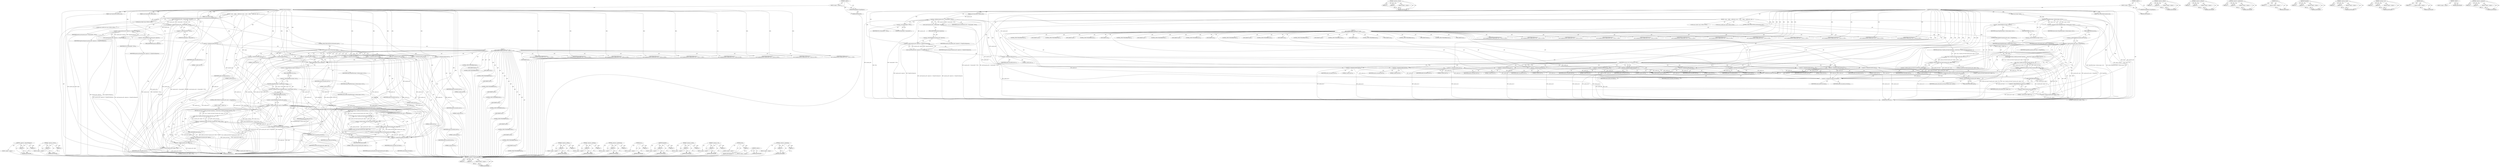 digraph "&lt;operator&gt;.assignment" {
vulnerable_176 [label=<(METHOD,&lt;operator&gt;.indirectFieldAccess)>];
vulnerable_177 [label=<(PARAM,p1)>];
vulnerable_178 [label=<(PARAM,p2)>];
vulnerable_179 [label=<(BLOCK,&lt;empty&gt;,&lt;empty&gt;)>];
vulnerable_180 [label=<(METHOD_RETURN,ANY)>];
vulnerable_200 [label=<(METHOD,&lt;operator&gt;.division)>];
vulnerable_201 [label=<(PARAM,p1)>];
vulnerable_202 [label=<(PARAM,p2)>];
vulnerable_203 [label=<(BLOCK,&lt;empty&gt;,&lt;empty&gt;)>];
vulnerable_204 [label=<(METHOD_RETURN,ANY)>];
vulnerable_6 [label=<(METHOD,&lt;global&gt;)<SUB>1</SUB>>];
vulnerable_7 [label=<(BLOCK,&lt;empty&gt;,&lt;empty&gt;)<SUB>1</SUB>>];
vulnerable_8 [label=<(UNKNOWN,MagickExport,MagickExport)<SUB>1</SUB>>];
vulnerable_9 [label=<(METHOD,GetQuantumExtent)<SUB>1</SUB>>];
vulnerable_10 [label=<(PARAM,const Image *image)<SUB>1</SUB>>];
vulnerable_11 [label=<(PARAM,const QuantumInfo *quantum_info)<SUB>2</SUB>>];
vulnerable_12 [label=<(PARAM,const QuantumType quantum_type)<SUB>2</SUB>>];
vulnerable_13 [label=<(BLOCK,{
  size_t
    extent,
    packet_size;

  asse...,{
  size_t
    extent,
    packet_size;

  asse...)<SUB>3</SUB>>];
vulnerable_14 [label="<(LOCAL,size_t extent: size_t)<SUB>5</SUB>>"];
vulnerable_15 [label="<(LOCAL,size_t packet_size: size_t)<SUB>6</SUB>>"];
vulnerable_16 [label=<(assert,assert(quantum_info != (QuantumInfo *) NULL))<SUB>8</SUB>>];
vulnerable_17 [label=<(&lt;operator&gt;.notEquals,quantum_info != (QuantumInfo *) NULL)<SUB>8</SUB>>];
vulnerable_18 [label=<(IDENTIFIER,quantum_info,quantum_info != (QuantumInfo *) NULL)<SUB>8</SUB>>];
vulnerable_19 [label=<(&lt;operator&gt;.cast,(QuantumInfo *) NULL)<SUB>8</SUB>>];
vulnerable_20 [label=<(UNKNOWN,QuantumInfo *,QuantumInfo *)<SUB>8</SUB>>];
vulnerable_21 [label=<(IDENTIFIER,NULL,(QuantumInfo *) NULL)<SUB>8</SUB>>];
vulnerable_22 [label=<(assert,assert(quantum_info-&gt;signature == MagickCoreSig...)<SUB>9</SUB>>];
vulnerable_23 [label=<(&lt;operator&gt;.equals,quantum_info-&gt;signature == MagickCoreSignature)<SUB>9</SUB>>];
vulnerable_24 [label=<(&lt;operator&gt;.indirectFieldAccess,quantum_info-&gt;signature)<SUB>9</SUB>>];
vulnerable_25 [label=<(IDENTIFIER,quantum_info,quantum_info-&gt;signature == MagickCoreSignature)<SUB>9</SUB>>];
vulnerable_26 [label=<(FIELD_IDENTIFIER,signature,signature)<SUB>9</SUB>>];
vulnerable_27 [label=<(IDENTIFIER,MagickCoreSignature,quantum_info-&gt;signature == MagickCoreSignature)<SUB>9</SUB>>];
vulnerable_28 [label=<(&lt;operator&gt;.assignment,packet_size=1)<SUB>10</SUB>>];
vulnerable_29 [label=<(IDENTIFIER,packet_size,packet_size=1)<SUB>10</SUB>>];
vulnerable_30 [label=<(LITERAL,1,packet_size=1)<SUB>10</SUB>>];
vulnerable_31 [label=<(CONTROL_STRUCTURE,SWITCH,switch(quantum_type))<SUB>11</SUB>>];
vulnerable_32 [label=<(IDENTIFIER,quantum_type,switch(quantum_type))<SUB>11</SUB>>];
vulnerable_33 [label="<(BLOCK,{
    case GrayAlphaQuantum: packet_size=2; bre...,{
    case GrayAlphaQuantum: packet_size=2; bre...)<SUB>12</SUB>>"];
vulnerable_34 [label=<(JUMP_TARGET,case)<SUB>13</SUB>>];
vulnerable_35 [label="<(IDENTIFIER,GrayAlphaQuantum,{
    case GrayAlphaQuantum: packet_size=2; bre...)<SUB>13</SUB>>"];
vulnerable_36 [label=<(&lt;operator&gt;.assignment,packet_size=2)<SUB>13</SUB>>];
vulnerable_37 [label=<(IDENTIFIER,packet_size,packet_size=2)<SUB>13</SUB>>];
vulnerable_38 [label=<(LITERAL,2,packet_size=2)<SUB>13</SUB>>];
vulnerable_39 [label=<(CONTROL_STRUCTURE,BREAK,break;)<SUB>13</SUB>>];
vulnerable_40 [label=<(JUMP_TARGET,case)<SUB>14</SUB>>];
vulnerable_41 [label="<(IDENTIFIER,IndexAlphaQuantum,{
    case GrayAlphaQuantum: packet_size=2; bre...)<SUB>14</SUB>>"];
vulnerable_42 [label=<(&lt;operator&gt;.assignment,packet_size=2)<SUB>14</SUB>>];
vulnerable_43 [label=<(IDENTIFIER,packet_size,packet_size=2)<SUB>14</SUB>>];
vulnerable_44 [label=<(LITERAL,2,packet_size=2)<SUB>14</SUB>>];
vulnerable_45 [label=<(CONTROL_STRUCTURE,BREAK,break;)<SUB>14</SUB>>];
vulnerable_46 [label=<(JUMP_TARGET,case)<SUB>15</SUB>>];
vulnerable_47 [label="<(IDENTIFIER,RGBQuantum,{
    case GrayAlphaQuantum: packet_size=2; bre...)<SUB>15</SUB>>"];
vulnerable_48 [label=<(&lt;operator&gt;.assignment,packet_size=3)<SUB>15</SUB>>];
vulnerable_49 [label=<(IDENTIFIER,packet_size,packet_size=3)<SUB>15</SUB>>];
vulnerable_50 [label=<(LITERAL,3,packet_size=3)<SUB>15</SUB>>];
vulnerable_51 [label=<(CONTROL_STRUCTURE,BREAK,break;)<SUB>15</SUB>>];
vulnerable_52 [label=<(JUMP_TARGET,case)<SUB>16</SUB>>];
vulnerable_53 [label="<(IDENTIFIER,BGRQuantum,{
    case GrayAlphaQuantum: packet_size=2; bre...)<SUB>16</SUB>>"];
vulnerable_54 [label=<(&lt;operator&gt;.assignment,packet_size=3)<SUB>16</SUB>>];
vulnerable_55 [label=<(IDENTIFIER,packet_size,packet_size=3)<SUB>16</SUB>>];
vulnerable_56 [label=<(LITERAL,3,packet_size=3)<SUB>16</SUB>>];
vulnerable_57 [label=<(CONTROL_STRUCTURE,BREAK,break;)<SUB>16</SUB>>];
vulnerable_58 [label=<(JUMP_TARGET,case)<SUB>17</SUB>>];
vulnerable_59 [label="<(IDENTIFIER,RGBAQuantum,{
    case GrayAlphaQuantum: packet_size=2; bre...)<SUB>17</SUB>>"];
vulnerable_60 [label=<(&lt;operator&gt;.assignment,packet_size=4)<SUB>17</SUB>>];
vulnerable_61 [label=<(IDENTIFIER,packet_size,packet_size=4)<SUB>17</SUB>>];
vulnerable_62 [label=<(LITERAL,4,packet_size=4)<SUB>17</SUB>>];
vulnerable_63 [label=<(CONTROL_STRUCTURE,BREAK,break;)<SUB>17</SUB>>];
vulnerable_64 [label=<(JUMP_TARGET,case)<SUB>18</SUB>>];
vulnerable_65 [label="<(IDENTIFIER,RGBOQuantum,{
    case GrayAlphaQuantum: packet_size=2; bre...)<SUB>18</SUB>>"];
vulnerable_66 [label=<(&lt;operator&gt;.assignment,packet_size=4)<SUB>18</SUB>>];
vulnerable_67 [label=<(IDENTIFIER,packet_size,packet_size=4)<SUB>18</SUB>>];
vulnerable_68 [label=<(LITERAL,4,packet_size=4)<SUB>18</SUB>>];
vulnerable_69 [label=<(CONTROL_STRUCTURE,BREAK,break;)<SUB>18</SUB>>];
vulnerable_70 [label=<(JUMP_TARGET,case)<SUB>19</SUB>>];
vulnerable_71 [label="<(IDENTIFIER,BGRAQuantum,{
    case GrayAlphaQuantum: packet_size=2; bre...)<SUB>19</SUB>>"];
vulnerable_72 [label=<(&lt;operator&gt;.assignment,packet_size=4)<SUB>19</SUB>>];
vulnerable_73 [label=<(IDENTIFIER,packet_size,packet_size=4)<SUB>19</SUB>>];
vulnerable_74 [label=<(LITERAL,4,packet_size=4)<SUB>19</SUB>>];
vulnerable_75 [label=<(CONTROL_STRUCTURE,BREAK,break;)<SUB>19</SUB>>];
vulnerable_76 [label=<(JUMP_TARGET,case)<SUB>20</SUB>>];
vulnerable_77 [label="<(IDENTIFIER,CMYKQuantum,{
    case GrayAlphaQuantum: packet_size=2; bre...)<SUB>20</SUB>>"];
vulnerable_78 [label=<(&lt;operator&gt;.assignment,packet_size=4)<SUB>20</SUB>>];
vulnerable_79 [label=<(IDENTIFIER,packet_size,packet_size=4)<SUB>20</SUB>>];
vulnerable_80 [label=<(LITERAL,4,packet_size=4)<SUB>20</SUB>>];
vulnerable_81 [label=<(CONTROL_STRUCTURE,BREAK,break;)<SUB>20</SUB>>];
vulnerable_82 [label=<(JUMP_TARGET,case)<SUB>21</SUB>>];
vulnerable_83 [label="<(IDENTIFIER,CMYKAQuantum,{
    case GrayAlphaQuantum: packet_size=2; bre...)<SUB>21</SUB>>"];
vulnerable_84 [label=<(&lt;operator&gt;.assignment,packet_size=5)<SUB>21</SUB>>];
vulnerable_85 [label=<(IDENTIFIER,packet_size,packet_size=5)<SUB>21</SUB>>];
vulnerable_86 [label=<(LITERAL,5,packet_size=5)<SUB>21</SUB>>];
vulnerable_87 [label=<(CONTROL_STRUCTURE,BREAK,break;)<SUB>21</SUB>>];
vulnerable_88 [label=<(JUMP_TARGET,default)<SUB>22</SUB>>];
vulnerable_89 [label=<(CONTROL_STRUCTURE,BREAK,break;)<SUB>22</SUB>>];
vulnerable_90 [label=<(&lt;operator&gt;.assignment,extent=MagickMax(image-&gt;columns,image-&gt;rows))<SUB>24</SUB>>];
vulnerable_91 [label=<(IDENTIFIER,extent,extent=MagickMax(image-&gt;columns,image-&gt;rows))<SUB>24</SUB>>];
vulnerable_92 [label=<(MagickMax,MagickMax(image-&gt;columns,image-&gt;rows))<SUB>24</SUB>>];
vulnerable_93 [label=<(&lt;operator&gt;.indirectFieldAccess,image-&gt;columns)<SUB>24</SUB>>];
vulnerable_94 [label=<(IDENTIFIER,image,MagickMax(image-&gt;columns,image-&gt;rows))<SUB>24</SUB>>];
vulnerable_95 [label=<(FIELD_IDENTIFIER,columns,columns)<SUB>24</SUB>>];
vulnerable_96 [label=<(&lt;operator&gt;.indirectFieldAccess,image-&gt;rows)<SUB>24</SUB>>];
vulnerable_97 [label=<(IDENTIFIER,image,MagickMax(image-&gt;columns,image-&gt;rows))<SUB>24</SUB>>];
vulnerable_98 [label=<(FIELD_IDENTIFIER,rows,rows)<SUB>24</SUB>>];
vulnerable_99 [label=<(CONTROL_STRUCTURE,IF,if (quantum_info-&gt;pack == MagickFalse))<SUB>25</SUB>>];
vulnerable_100 [label=<(&lt;operator&gt;.equals,quantum_info-&gt;pack == MagickFalse)<SUB>25</SUB>>];
vulnerable_101 [label=<(&lt;operator&gt;.indirectFieldAccess,quantum_info-&gt;pack)<SUB>25</SUB>>];
vulnerable_102 [label=<(IDENTIFIER,quantum_info,quantum_info-&gt;pack == MagickFalse)<SUB>25</SUB>>];
vulnerable_103 [label=<(FIELD_IDENTIFIER,pack,pack)<SUB>25</SUB>>];
vulnerable_104 [label=<(IDENTIFIER,MagickFalse,quantum_info-&gt;pack == MagickFalse)<SUB>25</SUB>>];
vulnerable_105 [label=<(BLOCK,&lt;empty&gt;,&lt;empty&gt;)<SUB>26</SUB>>];
vulnerable_106 [label=<(RETURN,return((size_t) (packet_size*extent*((quantum_i...,return((size_t) (packet_size*extent*((quantum_i...)<SUB>26</SUB>>];
vulnerable_107 [label=<(size_t,(size_t) (packet_size*extent*((quantum_info-&gt;de...)<SUB>26</SUB>>];
vulnerable_108 [label=<(&lt;operator&gt;.multiplication,packet_size*extent*((quantum_info-&gt;depth+7)/8))<SUB>26</SUB>>];
vulnerable_109 [label=<(&lt;operator&gt;.multiplication,packet_size*extent)<SUB>26</SUB>>];
vulnerable_110 [label=<(IDENTIFIER,packet_size,packet_size*extent)<SUB>26</SUB>>];
vulnerable_111 [label=<(IDENTIFIER,extent,packet_size*extent)<SUB>26</SUB>>];
vulnerable_112 [label=<(&lt;operator&gt;.division,(quantum_info-&gt;depth+7)/8)<SUB>26</SUB>>];
vulnerable_113 [label=<(&lt;operator&gt;.addition,quantum_info-&gt;depth+7)<SUB>26</SUB>>];
vulnerable_114 [label=<(&lt;operator&gt;.indirectFieldAccess,quantum_info-&gt;depth)<SUB>26</SUB>>];
vulnerable_115 [label=<(IDENTIFIER,quantum_info,quantum_info-&gt;depth+7)<SUB>26</SUB>>];
vulnerable_116 [label=<(FIELD_IDENTIFIER,depth,depth)<SUB>26</SUB>>];
vulnerable_117 [label=<(LITERAL,7,quantum_info-&gt;depth+7)<SUB>26</SUB>>];
vulnerable_118 [label=<(LITERAL,8,(quantum_info-&gt;depth+7)/8)<SUB>26</SUB>>];
vulnerable_119 [label=<(RETURN,return((size_t) ((packet_size*extent*quantum_in...,return((size_t) ((packet_size*extent*quantum_in...)<SUB>27</SUB>>];
vulnerable_120 [label=<(size_t,(size_t) ((packet_size*extent*quantum_info-&gt;dep...)<SUB>27</SUB>>];
vulnerable_121 [label=<(&lt;operator&gt;.division,(packet_size*extent*quantum_info-&gt;depth+7)/8)<SUB>27</SUB>>];
vulnerable_122 [label=<(&lt;operator&gt;.addition,packet_size*extent*quantum_info-&gt;depth+7)<SUB>27</SUB>>];
vulnerable_123 [label=<(&lt;operator&gt;.multiplication,packet_size*extent*quantum_info-&gt;depth)<SUB>27</SUB>>];
vulnerable_124 [label=<(&lt;operator&gt;.multiplication,packet_size*extent)<SUB>27</SUB>>];
vulnerable_125 [label=<(IDENTIFIER,packet_size,packet_size*extent)<SUB>27</SUB>>];
vulnerable_126 [label=<(IDENTIFIER,extent,packet_size*extent)<SUB>27</SUB>>];
vulnerable_127 [label=<(&lt;operator&gt;.indirectFieldAccess,quantum_info-&gt;depth)<SUB>27</SUB>>];
vulnerable_128 [label=<(IDENTIFIER,quantum_info,packet_size*extent*quantum_info-&gt;depth)<SUB>27</SUB>>];
vulnerable_129 [label=<(FIELD_IDENTIFIER,depth,depth)<SUB>27</SUB>>];
vulnerable_130 [label=<(LITERAL,7,packet_size*extent*quantum_info-&gt;depth+7)<SUB>27</SUB>>];
vulnerable_131 [label=<(LITERAL,8,(packet_size*extent*quantum_info-&gt;depth+7)/8)<SUB>27</SUB>>];
vulnerable_132 [label=<(METHOD_RETURN,size_t)<SUB>1</SUB>>];
vulnerable_134 [label=<(METHOD_RETURN,ANY)<SUB>1</SUB>>];
vulnerable_205 [label=<(METHOD,&lt;operator&gt;.addition)>];
vulnerable_206 [label=<(PARAM,p1)>];
vulnerable_207 [label=<(PARAM,p2)>];
vulnerable_208 [label=<(BLOCK,&lt;empty&gt;,&lt;empty&gt;)>];
vulnerable_209 [label=<(METHOD_RETURN,ANY)>];
vulnerable_161 [label=<(METHOD,&lt;operator&gt;.notEquals)>];
vulnerable_162 [label=<(PARAM,p1)>];
vulnerable_163 [label=<(PARAM,p2)>];
vulnerable_164 [label=<(BLOCK,&lt;empty&gt;,&lt;empty&gt;)>];
vulnerable_165 [label=<(METHOD_RETURN,ANY)>];
vulnerable_195 [label=<(METHOD,&lt;operator&gt;.multiplication)>];
vulnerable_196 [label=<(PARAM,p1)>];
vulnerable_197 [label=<(PARAM,p2)>];
vulnerable_198 [label=<(BLOCK,&lt;empty&gt;,&lt;empty&gt;)>];
vulnerable_199 [label=<(METHOD_RETURN,ANY)>];
vulnerable_191 [label=<(METHOD,size_t)>];
vulnerable_192 [label=<(PARAM,p1)>];
vulnerable_193 [label=<(BLOCK,&lt;empty&gt;,&lt;empty&gt;)>];
vulnerable_194 [label=<(METHOD_RETURN,ANY)>];
vulnerable_186 [label=<(METHOD,MagickMax)>];
vulnerable_187 [label=<(PARAM,p1)>];
vulnerable_188 [label=<(PARAM,p2)>];
vulnerable_189 [label=<(BLOCK,&lt;empty&gt;,&lt;empty&gt;)>];
vulnerable_190 [label=<(METHOD_RETURN,ANY)>];
vulnerable_171 [label=<(METHOD,&lt;operator&gt;.equals)>];
vulnerable_172 [label=<(PARAM,p1)>];
vulnerable_173 [label=<(PARAM,p2)>];
vulnerable_174 [label=<(BLOCK,&lt;empty&gt;,&lt;empty&gt;)>];
vulnerable_175 [label=<(METHOD_RETURN,ANY)>];
vulnerable_166 [label=<(METHOD,&lt;operator&gt;.cast)>];
vulnerable_167 [label=<(PARAM,p1)>];
vulnerable_168 [label=<(PARAM,p2)>];
vulnerable_169 [label=<(BLOCK,&lt;empty&gt;,&lt;empty&gt;)>];
vulnerable_170 [label=<(METHOD_RETURN,ANY)>];
vulnerable_157 [label=<(METHOD,assert)>];
vulnerable_158 [label=<(PARAM,p1)>];
vulnerable_159 [label=<(BLOCK,&lt;empty&gt;,&lt;empty&gt;)>];
vulnerable_160 [label=<(METHOD_RETURN,ANY)>];
vulnerable_151 [label=<(METHOD,&lt;global&gt;)<SUB>1</SUB>>];
vulnerable_152 [label=<(BLOCK,&lt;empty&gt;,&lt;empty&gt;)>];
vulnerable_153 [label=<(METHOD_RETURN,ANY)>];
vulnerable_181 [label=<(METHOD,&lt;operator&gt;.assignment)>];
vulnerable_182 [label=<(PARAM,p1)>];
vulnerable_183 [label=<(PARAM,p2)>];
vulnerable_184 [label=<(BLOCK,&lt;empty&gt;,&lt;empty&gt;)>];
vulnerable_185 [label=<(METHOD_RETURN,ANY)>];
fixed_194 [label=<(METHOD,&lt;operator&gt;.indirectFieldAccess)>];
fixed_195 [label=<(PARAM,p1)>];
fixed_196 [label=<(PARAM,p2)>];
fixed_197 [label=<(BLOCK,&lt;empty&gt;,&lt;empty&gt;)>];
fixed_198 [label=<(METHOD_RETURN,ANY)>];
fixed_218 [label=<(METHOD,&lt;operator&gt;.division)>];
fixed_219 [label=<(PARAM,p1)>];
fixed_220 [label=<(PARAM,p2)>];
fixed_221 [label=<(BLOCK,&lt;empty&gt;,&lt;empty&gt;)>];
fixed_222 [label=<(METHOD_RETURN,ANY)>];
fixed_6 [label=<(METHOD,&lt;global&gt;)<SUB>1</SUB>>];
fixed_7 [label=<(BLOCK,&lt;empty&gt;,&lt;empty&gt;)<SUB>1</SUB>>];
fixed_8 [label=<(UNKNOWN,MagickExport,MagickExport)<SUB>1</SUB>>];
fixed_9 [label=<(METHOD,GetQuantumExtent)<SUB>1</SUB>>];
fixed_10 [label=<(PARAM,const Image *image)<SUB>1</SUB>>];
fixed_11 [label=<(PARAM,const QuantumInfo *quantum_info)<SUB>2</SUB>>];
fixed_12 [label=<(PARAM,const QuantumType quantum_type)<SUB>2</SUB>>];
fixed_13 [label=<(BLOCK,{
  size_t
    extent,
    packet_size;

  asse...,{
  size_t
    extent,
    packet_size;

  asse...)<SUB>3</SUB>>];
fixed_14 [label="<(LOCAL,size_t extent: size_t)<SUB>5</SUB>>"];
fixed_15 [label="<(LOCAL,size_t packet_size: size_t)<SUB>6</SUB>>"];
fixed_16 [label=<(assert,assert(quantum_info != (QuantumInfo *) NULL))<SUB>8</SUB>>];
fixed_17 [label=<(&lt;operator&gt;.notEquals,quantum_info != (QuantumInfo *) NULL)<SUB>8</SUB>>];
fixed_18 [label=<(IDENTIFIER,quantum_info,quantum_info != (QuantumInfo *) NULL)<SUB>8</SUB>>];
fixed_19 [label=<(&lt;operator&gt;.cast,(QuantumInfo *) NULL)<SUB>8</SUB>>];
fixed_20 [label=<(UNKNOWN,QuantumInfo *,QuantumInfo *)<SUB>8</SUB>>];
fixed_21 [label=<(IDENTIFIER,NULL,(QuantumInfo *) NULL)<SUB>8</SUB>>];
fixed_22 [label=<(assert,assert(quantum_info-&gt;signature == MagickCoreSig...)<SUB>9</SUB>>];
fixed_23 [label=<(&lt;operator&gt;.equals,quantum_info-&gt;signature == MagickCoreSignature)<SUB>9</SUB>>];
fixed_24 [label=<(&lt;operator&gt;.indirectFieldAccess,quantum_info-&gt;signature)<SUB>9</SUB>>];
fixed_25 [label=<(IDENTIFIER,quantum_info,quantum_info-&gt;signature == MagickCoreSignature)<SUB>9</SUB>>];
fixed_26 [label=<(FIELD_IDENTIFIER,signature,signature)<SUB>9</SUB>>];
fixed_27 [label=<(IDENTIFIER,MagickCoreSignature,quantum_info-&gt;signature == MagickCoreSignature)<SUB>9</SUB>>];
fixed_28 [label=<(&lt;operator&gt;.assignment,packet_size=1)<SUB>10</SUB>>];
fixed_29 [label=<(IDENTIFIER,packet_size,packet_size=1)<SUB>10</SUB>>];
fixed_30 [label=<(LITERAL,1,packet_size=1)<SUB>10</SUB>>];
fixed_31 [label=<(CONTROL_STRUCTURE,SWITCH,switch(quantum_type))<SUB>11</SUB>>];
fixed_32 [label=<(IDENTIFIER,quantum_type,switch(quantum_type))<SUB>11</SUB>>];
fixed_33 [label="<(BLOCK,{
    case GrayAlphaQuantum: packet_size=2; bre...,{
    case GrayAlphaQuantum: packet_size=2; bre...)<SUB>12</SUB>>"];
fixed_34 [label=<(JUMP_TARGET,case)<SUB>13</SUB>>];
fixed_35 [label="<(IDENTIFIER,GrayAlphaQuantum,{
    case GrayAlphaQuantum: packet_size=2; bre...)<SUB>13</SUB>>"];
fixed_36 [label=<(&lt;operator&gt;.assignment,packet_size=2)<SUB>13</SUB>>];
fixed_37 [label=<(IDENTIFIER,packet_size,packet_size=2)<SUB>13</SUB>>];
fixed_38 [label=<(LITERAL,2,packet_size=2)<SUB>13</SUB>>];
fixed_39 [label=<(CONTROL_STRUCTURE,BREAK,break;)<SUB>13</SUB>>];
fixed_40 [label=<(JUMP_TARGET,case)<SUB>14</SUB>>];
fixed_41 [label="<(IDENTIFIER,IndexAlphaQuantum,{
    case GrayAlphaQuantum: packet_size=2; bre...)<SUB>14</SUB>>"];
fixed_42 [label=<(&lt;operator&gt;.assignment,packet_size=2)<SUB>14</SUB>>];
fixed_43 [label=<(IDENTIFIER,packet_size,packet_size=2)<SUB>14</SUB>>];
fixed_44 [label=<(LITERAL,2,packet_size=2)<SUB>14</SUB>>];
fixed_45 [label=<(CONTROL_STRUCTURE,BREAK,break;)<SUB>14</SUB>>];
fixed_46 [label=<(JUMP_TARGET,case)<SUB>15</SUB>>];
fixed_47 [label="<(IDENTIFIER,RGBQuantum,{
    case GrayAlphaQuantum: packet_size=2; bre...)<SUB>15</SUB>>"];
fixed_48 [label=<(&lt;operator&gt;.assignment,packet_size=3)<SUB>15</SUB>>];
fixed_49 [label=<(IDENTIFIER,packet_size,packet_size=3)<SUB>15</SUB>>];
fixed_50 [label=<(LITERAL,3,packet_size=3)<SUB>15</SUB>>];
fixed_51 [label=<(CONTROL_STRUCTURE,BREAK,break;)<SUB>15</SUB>>];
fixed_52 [label=<(JUMP_TARGET,case)<SUB>16</SUB>>];
fixed_53 [label="<(IDENTIFIER,BGRQuantum,{
    case GrayAlphaQuantum: packet_size=2; bre...)<SUB>16</SUB>>"];
fixed_54 [label=<(&lt;operator&gt;.assignment,packet_size=3)<SUB>16</SUB>>];
fixed_55 [label=<(IDENTIFIER,packet_size,packet_size=3)<SUB>16</SUB>>];
fixed_56 [label=<(LITERAL,3,packet_size=3)<SUB>16</SUB>>];
fixed_57 [label=<(CONTROL_STRUCTURE,BREAK,break;)<SUB>16</SUB>>];
fixed_58 [label=<(JUMP_TARGET,case)<SUB>17</SUB>>];
fixed_59 [label="<(IDENTIFIER,RGBAQuantum,{
    case GrayAlphaQuantum: packet_size=2; bre...)<SUB>17</SUB>>"];
fixed_60 [label=<(&lt;operator&gt;.assignment,packet_size=4)<SUB>17</SUB>>];
fixed_61 [label=<(IDENTIFIER,packet_size,packet_size=4)<SUB>17</SUB>>];
fixed_62 [label=<(LITERAL,4,packet_size=4)<SUB>17</SUB>>];
fixed_63 [label=<(CONTROL_STRUCTURE,BREAK,break;)<SUB>17</SUB>>];
fixed_64 [label=<(JUMP_TARGET,case)<SUB>18</SUB>>];
fixed_65 [label="<(IDENTIFIER,RGBOQuantum,{
    case GrayAlphaQuantum: packet_size=2; bre...)<SUB>18</SUB>>"];
fixed_66 [label=<(&lt;operator&gt;.assignment,packet_size=4)<SUB>18</SUB>>];
fixed_67 [label=<(IDENTIFIER,packet_size,packet_size=4)<SUB>18</SUB>>];
fixed_68 [label=<(LITERAL,4,packet_size=4)<SUB>18</SUB>>];
fixed_69 [label=<(CONTROL_STRUCTURE,BREAK,break;)<SUB>18</SUB>>];
fixed_70 [label=<(JUMP_TARGET,case)<SUB>19</SUB>>];
fixed_71 [label="<(IDENTIFIER,BGRAQuantum,{
    case GrayAlphaQuantum: packet_size=2; bre...)<SUB>19</SUB>>"];
fixed_72 [label=<(&lt;operator&gt;.assignment,packet_size=4)<SUB>19</SUB>>];
fixed_73 [label=<(IDENTIFIER,packet_size,packet_size=4)<SUB>19</SUB>>];
fixed_74 [label=<(LITERAL,4,packet_size=4)<SUB>19</SUB>>];
fixed_75 [label=<(CONTROL_STRUCTURE,BREAK,break;)<SUB>19</SUB>>];
fixed_76 [label=<(JUMP_TARGET,case)<SUB>20</SUB>>];
fixed_77 [label="<(IDENTIFIER,CMYKQuantum,{
    case GrayAlphaQuantum: packet_size=2; bre...)<SUB>20</SUB>>"];
fixed_78 [label=<(&lt;operator&gt;.assignment,packet_size=4)<SUB>20</SUB>>];
fixed_79 [label=<(IDENTIFIER,packet_size,packet_size=4)<SUB>20</SUB>>];
fixed_80 [label=<(LITERAL,4,packet_size=4)<SUB>20</SUB>>];
fixed_81 [label=<(CONTROL_STRUCTURE,BREAK,break;)<SUB>20</SUB>>];
fixed_82 [label=<(JUMP_TARGET,case)<SUB>21</SUB>>];
fixed_83 [label="<(IDENTIFIER,CMYKAQuantum,{
    case GrayAlphaQuantum: packet_size=2; bre...)<SUB>21</SUB>>"];
fixed_84 [label=<(&lt;operator&gt;.assignment,packet_size=5)<SUB>21</SUB>>];
fixed_85 [label=<(IDENTIFIER,packet_size,packet_size=5)<SUB>21</SUB>>];
fixed_86 [label=<(LITERAL,5,packet_size=5)<SUB>21</SUB>>];
fixed_87 [label=<(CONTROL_STRUCTURE,BREAK,break;)<SUB>21</SUB>>];
fixed_88 [label=<(JUMP_TARGET,case)<SUB>22</SUB>>];
fixed_89 [label="<(IDENTIFIER,CbYCrAQuantum,{
    case GrayAlphaQuantum: packet_size=2; bre...)<SUB>22</SUB>>"];
fixed_90 [label=<(&lt;operator&gt;.assignment,packet_size=4)<SUB>22</SUB>>];
fixed_91 [label=<(IDENTIFIER,packet_size,packet_size=4)<SUB>22</SUB>>];
fixed_92 [label=<(LITERAL,4,packet_size=4)<SUB>22</SUB>>];
fixed_93 [label=<(CONTROL_STRUCTURE,BREAK,break;)<SUB>22</SUB>>];
fixed_94 [label=<(JUMP_TARGET,case)<SUB>23</SUB>>];
fixed_95 [label="<(IDENTIFIER,CbYCrQuantum,{
    case GrayAlphaQuantum: packet_size=2; bre...)<SUB>23</SUB>>"];
fixed_96 [label=<(&lt;operator&gt;.assignment,packet_size=3)<SUB>23</SUB>>];
fixed_97 [label=<(IDENTIFIER,packet_size,packet_size=3)<SUB>23</SUB>>];
fixed_98 [label=<(LITERAL,3,packet_size=3)<SUB>23</SUB>>];
fixed_99 [label=<(CONTROL_STRUCTURE,BREAK,break;)<SUB>23</SUB>>];
fixed_100 [label=<(JUMP_TARGET,case)<SUB>24</SUB>>];
fixed_101 [label="<(IDENTIFIER,CbYCrYQuantum,{
    case GrayAlphaQuantum: packet_size=2; bre...)<SUB>24</SUB>>"];
fixed_102 [label=<(&lt;operator&gt;.assignment,packet_size=4)<SUB>24</SUB>>];
fixed_103 [label=<(IDENTIFIER,packet_size,packet_size=4)<SUB>24</SUB>>];
fixed_104 [label=<(LITERAL,4,packet_size=4)<SUB>24</SUB>>];
fixed_105 [label=<(CONTROL_STRUCTURE,BREAK,break;)<SUB>24</SUB>>];
fixed_106 [label=<(JUMP_TARGET,default)<SUB>25</SUB>>];
fixed_107 [label=<(CONTROL_STRUCTURE,BREAK,break;)<SUB>25</SUB>>];
fixed_108 [label=<(&lt;operator&gt;.assignment,extent=MagickMax(image-&gt;columns,image-&gt;rows))<SUB>27</SUB>>];
fixed_109 [label=<(IDENTIFIER,extent,extent=MagickMax(image-&gt;columns,image-&gt;rows))<SUB>27</SUB>>];
fixed_110 [label=<(MagickMax,MagickMax(image-&gt;columns,image-&gt;rows))<SUB>27</SUB>>];
fixed_111 [label=<(&lt;operator&gt;.indirectFieldAccess,image-&gt;columns)<SUB>27</SUB>>];
fixed_112 [label=<(IDENTIFIER,image,MagickMax(image-&gt;columns,image-&gt;rows))<SUB>27</SUB>>];
fixed_113 [label=<(FIELD_IDENTIFIER,columns,columns)<SUB>27</SUB>>];
fixed_114 [label=<(&lt;operator&gt;.indirectFieldAccess,image-&gt;rows)<SUB>27</SUB>>];
fixed_115 [label=<(IDENTIFIER,image,MagickMax(image-&gt;columns,image-&gt;rows))<SUB>27</SUB>>];
fixed_116 [label=<(FIELD_IDENTIFIER,rows,rows)<SUB>27</SUB>>];
fixed_117 [label=<(CONTROL_STRUCTURE,IF,if (quantum_info-&gt;pack == MagickFalse))<SUB>28</SUB>>];
fixed_118 [label=<(&lt;operator&gt;.equals,quantum_info-&gt;pack == MagickFalse)<SUB>28</SUB>>];
fixed_119 [label=<(&lt;operator&gt;.indirectFieldAccess,quantum_info-&gt;pack)<SUB>28</SUB>>];
fixed_120 [label=<(IDENTIFIER,quantum_info,quantum_info-&gt;pack == MagickFalse)<SUB>28</SUB>>];
fixed_121 [label=<(FIELD_IDENTIFIER,pack,pack)<SUB>28</SUB>>];
fixed_122 [label=<(IDENTIFIER,MagickFalse,quantum_info-&gt;pack == MagickFalse)<SUB>28</SUB>>];
fixed_123 [label=<(BLOCK,&lt;empty&gt;,&lt;empty&gt;)<SUB>29</SUB>>];
fixed_124 [label=<(RETURN,return((size_t) (packet_size*extent*((quantum_i...,return((size_t) (packet_size*extent*((quantum_i...)<SUB>29</SUB>>];
fixed_125 [label=<(size_t,(size_t) (packet_size*extent*((quantum_info-&gt;de...)<SUB>29</SUB>>];
fixed_126 [label=<(&lt;operator&gt;.multiplication,packet_size*extent*((quantum_info-&gt;depth+7)/8))<SUB>29</SUB>>];
fixed_127 [label=<(&lt;operator&gt;.multiplication,packet_size*extent)<SUB>29</SUB>>];
fixed_128 [label=<(IDENTIFIER,packet_size,packet_size*extent)<SUB>29</SUB>>];
fixed_129 [label=<(IDENTIFIER,extent,packet_size*extent)<SUB>29</SUB>>];
fixed_130 [label=<(&lt;operator&gt;.division,(quantum_info-&gt;depth+7)/8)<SUB>29</SUB>>];
fixed_131 [label=<(&lt;operator&gt;.addition,quantum_info-&gt;depth+7)<SUB>29</SUB>>];
fixed_132 [label=<(&lt;operator&gt;.indirectFieldAccess,quantum_info-&gt;depth)<SUB>29</SUB>>];
fixed_133 [label=<(IDENTIFIER,quantum_info,quantum_info-&gt;depth+7)<SUB>29</SUB>>];
fixed_134 [label=<(FIELD_IDENTIFIER,depth,depth)<SUB>29</SUB>>];
fixed_135 [label=<(LITERAL,7,quantum_info-&gt;depth+7)<SUB>29</SUB>>];
fixed_136 [label=<(LITERAL,8,(quantum_info-&gt;depth+7)/8)<SUB>29</SUB>>];
fixed_137 [label=<(RETURN,return((size_t) ((packet_size*extent*quantum_in...,return((size_t) ((packet_size*extent*quantum_in...)<SUB>30</SUB>>];
fixed_138 [label=<(size_t,(size_t) ((packet_size*extent*quantum_info-&gt;dep...)<SUB>30</SUB>>];
fixed_139 [label=<(&lt;operator&gt;.division,(packet_size*extent*quantum_info-&gt;depth+7)/8)<SUB>30</SUB>>];
fixed_140 [label=<(&lt;operator&gt;.addition,packet_size*extent*quantum_info-&gt;depth+7)<SUB>30</SUB>>];
fixed_141 [label=<(&lt;operator&gt;.multiplication,packet_size*extent*quantum_info-&gt;depth)<SUB>30</SUB>>];
fixed_142 [label=<(&lt;operator&gt;.multiplication,packet_size*extent)<SUB>30</SUB>>];
fixed_143 [label=<(IDENTIFIER,packet_size,packet_size*extent)<SUB>30</SUB>>];
fixed_144 [label=<(IDENTIFIER,extent,packet_size*extent)<SUB>30</SUB>>];
fixed_145 [label=<(&lt;operator&gt;.indirectFieldAccess,quantum_info-&gt;depth)<SUB>30</SUB>>];
fixed_146 [label=<(IDENTIFIER,quantum_info,packet_size*extent*quantum_info-&gt;depth)<SUB>30</SUB>>];
fixed_147 [label=<(FIELD_IDENTIFIER,depth,depth)<SUB>30</SUB>>];
fixed_148 [label=<(LITERAL,7,packet_size*extent*quantum_info-&gt;depth+7)<SUB>30</SUB>>];
fixed_149 [label=<(LITERAL,8,(packet_size*extent*quantum_info-&gt;depth+7)/8)<SUB>30</SUB>>];
fixed_150 [label=<(METHOD_RETURN,size_t)<SUB>1</SUB>>];
fixed_152 [label=<(METHOD_RETURN,ANY)<SUB>1</SUB>>];
fixed_223 [label=<(METHOD,&lt;operator&gt;.addition)>];
fixed_224 [label=<(PARAM,p1)>];
fixed_225 [label=<(PARAM,p2)>];
fixed_226 [label=<(BLOCK,&lt;empty&gt;,&lt;empty&gt;)>];
fixed_227 [label=<(METHOD_RETURN,ANY)>];
fixed_179 [label=<(METHOD,&lt;operator&gt;.notEquals)>];
fixed_180 [label=<(PARAM,p1)>];
fixed_181 [label=<(PARAM,p2)>];
fixed_182 [label=<(BLOCK,&lt;empty&gt;,&lt;empty&gt;)>];
fixed_183 [label=<(METHOD_RETURN,ANY)>];
fixed_213 [label=<(METHOD,&lt;operator&gt;.multiplication)>];
fixed_214 [label=<(PARAM,p1)>];
fixed_215 [label=<(PARAM,p2)>];
fixed_216 [label=<(BLOCK,&lt;empty&gt;,&lt;empty&gt;)>];
fixed_217 [label=<(METHOD_RETURN,ANY)>];
fixed_209 [label=<(METHOD,size_t)>];
fixed_210 [label=<(PARAM,p1)>];
fixed_211 [label=<(BLOCK,&lt;empty&gt;,&lt;empty&gt;)>];
fixed_212 [label=<(METHOD_RETURN,ANY)>];
fixed_204 [label=<(METHOD,MagickMax)>];
fixed_205 [label=<(PARAM,p1)>];
fixed_206 [label=<(PARAM,p2)>];
fixed_207 [label=<(BLOCK,&lt;empty&gt;,&lt;empty&gt;)>];
fixed_208 [label=<(METHOD_RETURN,ANY)>];
fixed_189 [label=<(METHOD,&lt;operator&gt;.equals)>];
fixed_190 [label=<(PARAM,p1)>];
fixed_191 [label=<(PARAM,p2)>];
fixed_192 [label=<(BLOCK,&lt;empty&gt;,&lt;empty&gt;)>];
fixed_193 [label=<(METHOD_RETURN,ANY)>];
fixed_184 [label=<(METHOD,&lt;operator&gt;.cast)>];
fixed_185 [label=<(PARAM,p1)>];
fixed_186 [label=<(PARAM,p2)>];
fixed_187 [label=<(BLOCK,&lt;empty&gt;,&lt;empty&gt;)>];
fixed_188 [label=<(METHOD_RETURN,ANY)>];
fixed_175 [label=<(METHOD,assert)>];
fixed_176 [label=<(PARAM,p1)>];
fixed_177 [label=<(BLOCK,&lt;empty&gt;,&lt;empty&gt;)>];
fixed_178 [label=<(METHOD_RETURN,ANY)>];
fixed_169 [label=<(METHOD,&lt;global&gt;)<SUB>1</SUB>>];
fixed_170 [label=<(BLOCK,&lt;empty&gt;,&lt;empty&gt;)>];
fixed_171 [label=<(METHOD_RETURN,ANY)>];
fixed_199 [label=<(METHOD,&lt;operator&gt;.assignment)>];
fixed_200 [label=<(PARAM,p1)>];
fixed_201 [label=<(PARAM,p2)>];
fixed_202 [label=<(BLOCK,&lt;empty&gt;,&lt;empty&gt;)>];
fixed_203 [label=<(METHOD_RETURN,ANY)>];
vulnerable_176 -> vulnerable_177  [key=0, label="AST: "];
vulnerable_176 -> vulnerable_177  [key=1, label="DDG: "];
vulnerable_176 -> vulnerable_179  [key=0, label="AST: "];
vulnerable_176 -> vulnerable_178  [key=0, label="AST: "];
vulnerable_176 -> vulnerable_178  [key=1, label="DDG: "];
vulnerable_176 -> vulnerable_180  [key=0, label="AST: "];
vulnerable_176 -> vulnerable_180  [key=1, label="CFG: "];
vulnerable_177 -> vulnerable_180  [key=0, label="DDG: p1"];
vulnerable_178 -> vulnerable_180  [key=0, label="DDG: p2"];
vulnerable_179 -> fixed_194  [key=0];
vulnerable_180 -> fixed_194  [key=0];
vulnerable_200 -> vulnerable_201  [key=0, label="AST: "];
vulnerable_200 -> vulnerable_201  [key=1, label="DDG: "];
vulnerable_200 -> vulnerable_203  [key=0, label="AST: "];
vulnerable_200 -> vulnerable_202  [key=0, label="AST: "];
vulnerable_200 -> vulnerable_202  [key=1, label="DDG: "];
vulnerable_200 -> vulnerable_204  [key=0, label="AST: "];
vulnerable_200 -> vulnerable_204  [key=1, label="CFG: "];
vulnerable_201 -> vulnerable_204  [key=0, label="DDG: p1"];
vulnerable_202 -> vulnerable_204  [key=0, label="DDG: p2"];
vulnerable_203 -> fixed_194  [key=0];
vulnerable_204 -> fixed_194  [key=0];
vulnerable_6 -> vulnerable_7  [key=0, label="AST: "];
vulnerable_6 -> vulnerable_134  [key=0, label="AST: "];
vulnerable_6 -> vulnerable_8  [key=0, label="CFG: "];
vulnerable_7 -> vulnerable_8  [key=0, label="AST: "];
vulnerable_7 -> vulnerable_9  [key=0, label="AST: "];
vulnerable_8 -> vulnerable_134  [key=0, label="CFG: "];
vulnerable_9 -> vulnerable_10  [key=0, label="AST: "];
vulnerable_9 -> vulnerable_10  [key=1, label="DDG: "];
vulnerable_9 -> vulnerable_11  [key=0, label="AST: "];
vulnerable_9 -> vulnerable_11  [key=1, label="DDG: "];
vulnerable_9 -> vulnerable_12  [key=0, label="AST: "];
vulnerable_9 -> vulnerable_12  [key=1, label="DDG: "];
vulnerable_9 -> vulnerable_13  [key=0, label="AST: "];
vulnerable_9 -> vulnerable_132  [key=0, label="AST: "];
vulnerable_9 -> vulnerable_20  [key=0, label="CFG: "];
vulnerable_9 -> vulnerable_28  [key=0, label="DDG: "];
vulnerable_9 -> vulnerable_32  [key=0, label="DDG: "];
vulnerable_9 -> vulnerable_17  [key=0, label="DDG: "];
vulnerable_9 -> vulnerable_23  [key=0, label="DDG: "];
vulnerable_9 -> vulnerable_35  [key=0, label="DDG: "];
vulnerable_9 -> vulnerable_36  [key=0, label="DDG: "];
vulnerable_9 -> vulnerable_41  [key=0, label="DDG: "];
vulnerable_9 -> vulnerable_42  [key=0, label="DDG: "];
vulnerable_9 -> vulnerable_47  [key=0, label="DDG: "];
vulnerable_9 -> vulnerable_48  [key=0, label="DDG: "];
vulnerable_9 -> vulnerable_53  [key=0, label="DDG: "];
vulnerable_9 -> vulnerable_54  [key=0, label="DDG: "];
vulnerable_9 -> vulnerable_59  [key=0, label="DDG: "];
vulnerable_9 -> vulnerable_60  [key=0, label="DDG: "];
vulnerable_9 -> vulnerable_65  [key=0, label="DDG: "];
vulnerable_9 -> vulnerable_66  [key=0, label="DDG: "];
vulnerable_9 -> vulnerable_71  [key=0, label="DDG: "];
vulnerable_9 -> vulnerable_72  [key=0, label="DDG: "];
vulnerable_9 -> vulnerable_77  [key=0, label="DDG: "];
vulnerable_9 -> vulnerable_78  [key=0, label="DDG: "];
vulnerable_9 -> vulnerable_83  [key=0, label="DDG: "];
vulnerable_9 -> vulnerable_84  [key=0, label="DDG: "];
vulnerable_9 -> vulnerable_100  [key=0, label="DDG: "];
vulnerable_9 -> vulnerable_19  [key=0, label="DDG: "];
vulnerable_9 -> vulnerable_121  [key=0, label="DDG: "];
vulnerable_9 -> vulnerable_122  [key=0, label="DDG: "];
vulnerable_9 -> vulnerable_109  [key=0, label="DDG: "];
vulnerable_9 -> vulnerable_112  [key=0, label="DDG: "];
vulnerable_9 -> vulnerable_124  [key=0, label="DDG: "];
vulnerable_9 -> vulnerable_113  [key=0, label="DDG: "];
vulnerable_10 -> vulnerable_132  [key=0, label="DDG: image"];
vulnerable_10 -> vulnerable_92  [key=0, label="DDG: image"];
vulnerable_11 -> vulnerable_17  [key=0, label="DDG: quantum_info"];
vulnerable_12 -> vulnerable_132  [key=0, label="DDG: quantum_type"];
vulnerable_13 -> vulnerable_14  [key=0, label="AST: "];
vulnerable_13 -> vulnerable_15  [key=0, label="AST: "];
vulnerable_13 -> vulnerable_16  [key=0, label="AST: "];
vulnerable_13 -> vulnerable_22  [key=0, label="AST: "];
vulnerable_13 -> vulnerable_28  [key=0, label="AST: "];
vulnerable_13 -> vulnerable_31  [key=0, label="AST: "];
vulnerable_13 -> vulnerable_90  [key=0, label="AST: "];
vulnerable_13 -> vulnerable_99  [key=0, label="AST: "];
vulnerable_13 -> vulnerable_119  [key=0, label="AST: "];
vulnerable_14 -> fixed_194  [key=0];
vulnerable_15 -> fixed_194  [key=0];
vulnerable_16 -> vulnerable_17  [key=0, label="AST: "];
vulnerable_16 -> vulnerable_26  [key=0, label="CFG: "];
vulnerable_16 -> vulnerable_132  [key=0, label="DDG: quantum_info != (QuantumInfo *) NULL"];
vulnerable_16 -> vulnerable_132  [key=1, label="DDG: assert(quantum_info != (QuantumInfo *) NULL)"];
vulnerable_17 -> vulnerable_18  [key=0, label="AST: "];
vulnerable_17 -> vulnerable_19  [key=0, label="AST: "];
vulnerable_17 -> vulnerable_16  [key=0, label="CFG: "];
vulnerable_17 -> vulnerable_16  [key=1, label="DDG: quantum_info"];
vulnerable_17 -> vulnerable_16  [key=2, label="DDG: (QuantumInfo *) NULL"];
vulnerable_17 -> vulnerable_132  [key=0, label="DDG: quantum_info"];
vulnerable_17 -> vulnerable_132  [key=1, label="DDG: (QuantumInfo *) NULL"];
vulnerable_17 -> vulnerable_23  [key=0, label="DDG: quantum_info"];
vulnerable_17 -> vulnerable_100  [key=0, label="DDG: quantum_info"];
vulnerable_17 -> vulnerable_123  [key=0, label="DDG: quantum_info"];
vulnerable_17 -> vulnerable_112  [key=0, label="DDG: quantum_info"];
vulnerable_17 -> vulnerable_113  [key=0, label="DDG: quantum_info"];
vulnerable_18 -> fixed_194  [key=0];
vulnerable_19 -> vulnerable_20  [key=0, label="AST: "];
vulnerable_19 -> vulnerable_21  [key=0, label="AST: "];
vulnerable_19 -> vulnerable_17  [key=0, label="CFG: "];
vulnerable_19 -> vulnerable_132  [key=0, label="DDG: NULL"];
vulnerable_20 -> vulnerable_19  [key=0, label="CFG: "];
vulnerable_21 -> fixed_194  [key=0];
vulnerable_22 -> vulnerable_23  [key=0, label="AST: "];
vulnerable_22 -> vulnerable_28  [key=0, label="CFG: "];
vulnerable_22 -> vulnerable_132  [key=0, label="DDG: quantum_info-&gt;signature == MagickCoreSignature"];
vulnerable_22 -> vulnerable_132  [key=1, label="DDG: assert(quantum_info-&gt;signature == MagickCoreSignature)"];
vulnerable_23 -> vulnerable_24  [key=0, label="AST: "];
vulnerable_23 -> vulnerable_27  [key=0, label="AST: "];
vulnerable_23 -> vulnerable_22  [key=0, label="CFG: "];
vulnerable_23 -> vulnerable_22  [key=1, label="DDG: quantum_info-&gt;signature"];
vulnerable_23 -> vulnerable_22  [key=2, label="DDG: MagickCoreSignature"];
vulnerable_23 -> vulnerable_132  [key=0, label="DDG: quantum_info-&gt;signature"];
vulnerable_23 -> vulnerable_132  [key=1, label="DDG: MagickCoreSignature"];
vulnerable_24 -> vulnerable_25  [key=0, label="AST: "];
vulnerable_24 -> vulnerable_26  [key=0, label="AST: "];
vulnerable_24 -> vulnerable_23  [key=0, label="CFG: "];
vulnerable_25 -> fixed_194  [key=0];
vulnerable_26 -> vulnerable_24  [key=0, label="CFG: "];
vulnerable_27 -> fixed_194  [key=0];
vulnerable_28 -> vulnerable_29  [key=0, label="AST: "];
vulnerable_28 -> vulnerable_30  [key=0, label="AST: "];
vulnerable_28 -> vulnerable_32  [key=0, label="CFG: "];
vulnerable_28 -> vulnerable_132  [key=0, label="DDG: packet_size=1"];
vulnerable_28 -> vulnerable_109  [key=0, label="DDG: packet_size"];
vulnerable_28 -> vulnerable_124  [key=0, label="DDG: packet_size"];
vulnerable_29 -> fixed_194  [key=0];
vulnerable_30 -> fixed_194  [key=0];
vulnerable_31 -> vulnerable_32  [key=0, label="AST: "];
vulnerable_31 -> vulnerable_33  [key=0, label="AST: "];
vulnerable_32 -> vulnerable_36  [key=0, label="CFG: "];
vulnerable_32 -> vulnerable_36  [key=1, label="CDG: "];
vulnerable_32 -> vulnerable_42  [key=0, label="CFG: "];
vulnerable_32 -> vulnerable_42  [key=1, label="CDG: "];
vulnerable_32 -> vulnerable_48  [key=0, label="CFG: "];
vulnerable_32 -> vulnerable_48  [key=1, label="CDG: "];
vulnerable_32 -> vulnerable_54  [key=0, label="CFG: "];
vulnerable_32 -> vulnerable_54  [key=1, label="CDG: "];
vulnerable_32 -> vulnerable_60  [key=0, label="CFG: "];
vulnerable_32 -> vulnerable_60  [key=1, label="CDG: "];
vulnerable_32 -> vulnerable_66  [key=0, label="CFG: "];
vulnerable_32 -> vulnerable_66  [key=1, label="CDG: "];
vulnerable_32 -> vulnerable_72  [key=0, label="CFG: "];
vulnerable_32 -> vulnerable_72  [key=1, label="CDG: "];
vulnerable_32 -> vulnerable_78  [key=0, label="CFG: "];
vulnerable_32 -> vulnerable_78  [key=1, label="CDG: "];
vulnerable_32 -> vulnerable_84  [key=0, label="CFG: "];
vulnerable_32 -> vulnerable_84  [key=1, label="CDG: "];
vulnerable_32 -> vulnerable_95  [key=0, label="CFG: "];
vulnerable_33 -> vulnerable_34  [key=0, label="AST: "];
vulnerable_33 -> vulnerable_35  [key=0, label="AST: "];
vulnerable_33 -> vulnerable_36  [key=0, label="AST: "];
vulnerable_33 -> vulnerable_39  [key=0, label="AST: "];
vulnerable_33 -> vulnerable_40  [key=0, label="AST: "];
vulnerable_33 -> vulnerable_41  [key=0, label="AST: "];
vulnerable_33 -> vulnerable_42  [key=0, label="AST: "];
vulnerable_33 -> vulnerable_45  [key=0, label="AST: "];
vulnerable_33 -> vulnerable_46  [key=0, label="AST: "];
vulnerable_33 -> vulnerable_47  [key=0, label="AST: "];
vulnerable_33 -> vulnerable_48  [key=0, label="AST: "];
vulnerable_33 -> vulnerable_51  [key=0, label="AST: "];
vulnerable_33 -> vulnerable_52  [key=0, label="AST: "];
vulnerable_33 -> vulnerable_53  [key=0, label="AST: "];
vulnerable_33 -> vulnerable_54  [key=0, label="AST: "];
vulnerable_33 -> vulnerable_57  [key=0, label="AST: "];
vulnerable_33 -> vulnerable_58  [key=0, label="AST: "];
vulnerable_33 -> vulnerable_59  [key=0, label="AST: "];
vulnerable_33 -> vulnerable_60  [key=0, label="AST: "];
vulnerable_33 -> vulnerable_63  [key=0, label="AST: "];
vulnerable_33 -> vulnerable_64  [key=0, label="AST: "];
vulnerable_33 -> vulnerable_65  [key=0, label="AST: "];
vulnerable_33 -> vulnerable_66  [key=0, label="AST: "];
vulnerable_33 -> vulnerable_69  [key=0, label="AST: "];
vulnerable_33 -> vulnerable_70  [key=0, label="AST: "];
vulnerable_33 -> vulnerable_71  [key=0, label="AST: "];
vulnerable_33 -> vulnerable_72  [key=0, label="AST: "];
vulnerable_33 -> vulnerable_75  [key=0, label="AST: "];
vulnerable_33 -> vulnerable_76  [key=0, label="AST: "];
vulnerable_33 -> vulnerable_77  [key=0, label="AST: "];
vulnerable_33 -> vulnerable_78  [key=0, label="AST: "];
vulnerable_33 -> vulnerable_81  [key=0, label="AST: "];
vulnerable_33 -> vulnerable_82  [key=0, label="AST: "];
vulnerable_33 -> vulnerable_83  [key=0, label="AST: "];
vulnerable_33 -> vulnerable_84  [key=0, label="AST: "];
vulnerable_33 -> vulnerable_87  [key=0, label="AST: "];
vulnerable_33 -> vulnerable_88  [key=0, label="AST: "];
vulnerable_33 -> vulnerable_89  [key=0, label="AST: "];
vulnerable_34 -> fixed_194  [key=0];
vulnerable_35 -> fixed_194  [key=0];
vulnerable_36 -> vulnerable_37  [key=0, label="AST: "];
vulnerable_36 -> vulnerable_38  [key=0, label="AST: "];
vulnerable_36 -> vulnerable_95  [key=0, label="CFG: "];
vulnerable_36 -> vulnerable_132  [key=0, label="DDG: packet_size=2"];
vulnerable_36 -> vulnerable_109  [key=0, label="DDG: packet_size"];
vulnerable_36 -> vulnerable_124  [key=0, label="DDG: packet_size"];
vulnerable_37 -> fixed_194  [key=0];
vulnerable_38 -> fixed_194  [key=0];
vulnerable_39 -> fixed_194  [key=0];
vulnerable_40 -> fixed_194  [key=0];
vulnerable_41 -> fixed_194  [key=0];
vulnerable_42 -> vulnerable_43  [key=0, label="AST: "];
vulnerable_42 -> vulnerable_44  [key=0, label="AST: "];
vulnerable_42 -> vulnerable_95  [key=0, label="CFG: "];
vulnerable_42 -> vulnerable_132  [key=0, label="DDG: packet_size=2"];
vulnerable_42 -> vulnerable_109  [key=0, label="DDG: packet_size"];
vulnerable_42 -> vulnerable_124  [key=0, label="DDG: packet_size"];
vulnerable_43 -> fixed_194  [key=0];
vulnerable_44 -> fixed_194  [key=0];
vulnerable_45 -> fixed_194  [key=0];
vulnerable_46 -> fixed_194  [key=0];
vulnerable_47 -> fixed_194  [key=0];
vulnerable_48 -> vulnerable_49  [key=0, label="AST: "];
vulnerable_48 -> vulnerable_50  [key=0, label="AST: "];
vulnerable_48 -> vulnerable_95  [key=0, label="CFG: "];
vulnerable_48 -> vulnerable_132  [key=0, label="DDG: packet_size=3"];
vulnerable_48 -> vulnerable_109  [key=0, label="DDG: packet_size"];
vulnerable_48 -> vulnerable_124  [key=0, label="DDG: packet_size"];
vulnerable_49 -> fixed_194  [key=0];
vulnerable_50 -> fixed_194  [key=0];
vulnerable_51 -> fixed_194  [key=0];
vulnerable_52 -> fixed_194  [key=0];
vulnerable_53 -> fixed_194  [key=0];
vulnerable_54 -> vulnerable_55  [key=0, label="AST: "];
vulnerable_54 -> vulnerable_56  [key=0, label="AST: "];
vulnerable_54 -> vulnerable_95  [key=0, label="CFG: "];
vulnerable_54 -> vulnerable_132  [key=0, label="DDG: packet_size=3"];
vulnerable_54 -> vulnerable_109  [key=0, label="DDG: packet_size"];
vulnerable_54 -> vulnerable_124  [key=0, label="DDG: packet_size"];
vulnerable_55 -> fixed_194  [key=0];
vulnerable_56 -> fixed_194  [key=0];
vulnerable_57 -> fixed_194  [key=0];
vulnerable_58 -> fixed_194  [key=0];
vulnerable_59 -> fixed_194  [key=0];
vulnerable_60 -> vulnerable_61  [key=0, label="AST: "];
vulnerable_60 -> vulnerable_62  [key=0, label="AST: "];
vulnerable_60 -> vulnerable_95  [key=0, label="CFG: "];
vulnerable_60 -> vulnerable_132  [key=0, label="DDG: packet_size=4"];
vulnerable_60 -> vulnerable_109  [key=0, label="DDG: packet_size"];
vulnerable_60 -> vulnerable_124  [key=0, label="DDG: packet_size"];
vulnerable_61 -> fixed_194  [key=0];
vulnerable_62 -> fixed_194  [key=0];
vulnerable_63 -> fixed_194  [key=0];
vulnerable_64 -> fixed_194  [key=0];
vulnerable_65 -> fixed_194  [key=0];
vulnerable_66 -> vulnerable_67  [key=0, label="AST: "];
vulnerable_66 -> vulnerable_68  [key=0, label="AST: "];
vulnerable_66 -> vulnerable_95  [key=0, label="CFG: "];
vulnerable_66 -> vulnerable_132  [key=0, label="DDG: packet_size=4"];
vulnerable_66 -> vulnerable_109  [key=0, label="DDG: packet_size"];
vulnerable_66 -> vulnerable_124  [key=0, label="DDG: packet_size"];
vulnerable_67 -> fixed_194  [key=0];
vulnerable_68 -> fixed_194  [key=0];
vulnerable_69 -> fixed_194  [key=0];
vulnerable_70 -> fixed_194  [key=0];
vulnerable_71 -> fixed_194  [key=0];
vulnerable_72 -> vulnerable_73  [key=0, label="AST: "];
vulnerable_72 -> vulnerable_74  [key=0, label="AST: "];
vulnerable_72 -> vulnerable_95  [key=0, label="CFG: "];
vulnerable_72 -> vulnerable_132  [key=0, label="DDG: packet_size=4"];
vulnerable_72 -> vulnerable_109  [key=0, label="DDG: packet_size"];
vulnerable_72 -> vulnerable_124  [key=0, label="DDG: packet_size"];
vulnerable_73 -> fixed_194  [key=0];
vulnerable_74 -> fixed_194  [key=0];
vulnerable_75 -> fixed_194  [key=0];
vulnerable_76 -> fixed_194  [key=0];
vulnerable_77 -> fixed_194  [key=0];
vulnerable_78 -> vulnerable_79  [key=0, label="AST: "];
vulnerable_78 -> vulnerable_80  [key=0, label="AST: "];
vulnerable_78 -> vulnerable_95  [key=0, label="CFG: "];
vulnerable_78 -> vulnerable_132  [key=0, label="DDG: packet_size=4"];
vulnerable_78 -> vulnerable_109  [key=0, label="DDG: packet_size"];
vulnerable_78 -> vulnerable_124  [key=0, label="DDG: packet_size"];
vulnerable_79 -> fixed_194  [key=0];
vulnerable_80 -> fixed_194  [key=0];
vulnerable_81 -> fixed_194  [key=0];
vulnerable_82 -> fixed_194  [key=0];
vulnerable_83 -> fixed_194  [key=0];
vulnerable_84 -> vulnerable_85  [key=0, label="AST: "];
vulnerable_84 -> vulnerable_86  [key=0, label="AST: "];
vulnerable_84 -> vulnerable_95  [key=0, label="CFG: "];
vulnerable_84 -> vulnerable_132  [key=0, label="DDG: packet_size=5"];
vulnerable_84 -> vulnerable_109  [key=0, label="DDG: packet_size"];
vulnerable_84 -> vulnerable_124  [key=0, label="DDG: packet_size"];
vulnerable_85 -> fixed_194  [key=0];
vulnerable_86 -> fixed_194  [key=0];
vulnerable_87 -> fixed_194  [key=0];
vulnerable_88 -> fixed_194  [key=0];
vulnerable_89 -> fixed_194  [key=0];
vulnerable_90 -> vulnerable_91  [key=0, label="AST: "];
vulnerable_90 -> vulnerable_92  [key=0, label="AST: "];
vulnerable_90 -> vulnerable_103  [key=0, label="CFG: "];
vulnerable_90 -> vulnerable_132  [key=0, label="DDG: MagickMax(image-&gt;columns,image-&gt;rows)"];
vulnerable_90 -> vulnerable_132  [key=1, label="DDG: extent=MagickMax(image-&gt;columns,image-&gt;rows)"];
vulnerable_90 -> vulnerable_109  [key=0, label="DDG: extent"];
vulnerable_90 -> vulnerable_124  [key=0, label="DDG: extent"];
vulnerable_91 -> fixed_194  [key=0];
vulnerable_92 -> vulnerable_93  [key=0, label="AST: "];
vulnerable_92 -> vulnerable_96  [key=0, label="AST: "];
vulnerable_92 -> vulnerable_90  [key=0, label="CFG: "];
vulnerable_92 -> vulnerable_90  [key=1, label="DDG: image-&gt;columns"];
vulnerable_92 -> vulnerable_90  [key=2, label="DDG: image-&gt;rows"];
vulnerable_92 -> vulnerable_132  [key=0, label="DDG: image-&gt;columns"];
vulnerable_92 -> vulnerable_132  [key=1, label="DDG: image-&gt;rows"];
vulnerable_93 -> vulnerable_94  [key=0, label="AST: "];
vulnerable_93 -> vulnerable_95  [key=0, label="AST: "];
vulnerable_93 -> vulnerable_98  [key=0, label="CFG: "];
vulnerable_94 -> fixed_194  [key=0];
vulnerable_95 -> vulnerable_93  [key=0, label="CFG: "];
vulnerable_96 -> vulnerable_97  [key=0, label="AST: "];
vulnerable_96 -> vulnerable_98  [key=0, label="AST: "];
vulnerable_96 -> vulnerable_92  [key=0, label="CFG: "];
vulnerable_97 -> fixed_194  [key=0];
vulnerable_98 -> vulnerable_96  [key=0, label="CFG: "];
vulnerable_99 -> vulnerable_100  [key=0, label="AST: "];
vulnerable_99 -> vulnerable_105  [key=0, label="AST: "];
vulnerable_100 -> vulnerable_101  [key=0, label="AST: "];
vulnerable_100 -> vulnerable_104  [key=0, label="AST: "];
vulnerable_100 -> vulnerable_109  [key=0, label="CFG: "];
vulnerable_100 -> vulnerable_109  [key=1, label="CDG: "];
vulnerable_100 -> vulnerable_124  [key=0, label="CFG: "];
vulnerable_100 -> vulnerable_124  [key=1, label="CDG: "];
vulnerable_100 -> vulnerable_132  [key=0, label="DDG: quantum_info-&gt;pack"];
vulnerable_100 -> vulnerable_132  [key=1, label="DDG: quantum_info-&gt;pack == MagickFalse"];
vulnerable_100 -> vulnerable_132  [key=2, label="DDG: MagickFalse"];
vulnerable_100 -> vulnerable_107  [key=0, label="CDG: "];
vulnerable_100 -> vulnerable_120  [key=0, label="CDG: "];
vulnerable_100 -> vulnerable_113  [key=0, label="CDG: "];
vulnerable_100 -> vulnerable_116  [key=0, label="CDG: "];
vulnerable_100 -> vulnerable_122  [key=0, label="CDG: "];
vulnerable_100 -> vulnerable_114  [key=0, label="CDG: "];
vulnerable_100 -> vulnerable_119  [key=0, label="CDG: "];
vulnerable_100 -> vulnerable_121  [key=0, label="CDG: "];
vulnerable_100 -> vulnerable_123  [key=0, label="CDG: "];
vulnerable_100 -> vulnerable_106  [key=0, label="CDG: "];
vulnerable_100 -> vulnerable_112  [key=0, label="CDG: "];
vulnerable_100 -> vulnerable_129  [key=0, label="CDG: "];
vulnerable_100 -> vulnerable_127  [key=0, label="CDG: "];
vulnerable_100 -> vulnerable_108  [key=0, label="CDG: "];
vulnerable_101 -> vulnerable_102  [key=0, label="AST: "];
vulnerable_101 -> vulnerable_103  [key=0, label="AST: "];
vulnerable_101 -> vulnerable_100  [key=0, label="CFG: "];
vulnerable_102 -> fixed_194  [key=0];
vulnerable_103 -> vulnerable_101  [key=0, label="CFG: "];
vulnerable_104 -> fixed_194  [key=0];
vulnerable_105 -> vulnerable_106  [key=0, label="AST: "];
vulnerable_106 -> vulnerable_107  [key=0, label="AST: "];
vulnerable_106 -> vulnerable_132  [key=0, label="CFG: "];
vulnerable_106 -> vulnerable_132  [key=1, label="DDG: &lt;RET&gt;"];
vulnerable_107 -> vulnerable_108  [key=0, label="AST: "];
vulnerable_107 -> vulnerable_106  [key=0, label="CFG: "];
vulnerable_107 -> vulnerable_106  [key=1, label="DDG: (size_t) (packet_size*extent*((quantum_info-&gt;depth+7)/8))"];
vulnerable_107 -> vulnerable_132  [key=0, label="DDG: packet_size*extent*((quantum_info-&gt;depth+7)/8)"];
vulnerable_107 -> vulnerable_132  [key=1, label="DDG: (size_t) (packet_size*extent*((quantum_info-&gt;depth+7)/8))"];
vulnerable_108 -> vulnerable_109  [key=0, label="AST: "];
vulnerable_108 -> vulnerable_112  [key=0, label="AST: "];
vulnerable_108 -> vulnerable_107  [key=0, label="CFG: "];
vulnerable_108 -> vulnerable_107  [key=1, label="DDG: packet_size*extent"];
vulnerable_108 -> vulnerable_107  [key=2, label="DDG: (quantum_info-&gt;depth+7)/8"];
vulnerable_108 -> vulnerable_132  [key=0, label="DDG: packet_size*extent"];
vulnerable_108 -> vulnerable_132  [key=1, label="DDG: (quantum_info-&gt;depth+7)/8"];
vulnerable_109 -> vulnerable_110  [key=0, label="AST: "];
vulnerable_109 -> vulnerable_111  [key=0, label="AST: "];
vulnerable_109 -> vulnerable_116  [key=0, label="CFG: "];
vulnerable_109 -> vulnerable_132  [key=0, label="DDG: packet_size"];
vulnerable_109 -> vulnerable_132  [key=1, label="DDG: extent"];
vulnerable_109 -> vulnerable_108  [key=0, label="DDG: packet_size"];
vulnerable_109 -> vulnerable_108  [key=1, label="DDG: extent"];
vulnerable_110 -> fixed_194  [key=0];
vulnerable_111 -> fixed_194  [key=0];
vulnerable_112 -> vulnerable_113  [key=0, label="AST: "];
vulnerable_112 -> vulnerable_118  [key=0, label="AST: "];
vulnerable_112 -> vulnerable_108  [key=0, label="CFG: "];
vulnerable_112 -> vulnerable_108  [key=1, label="DDG: quantum_info-&gt;depth+7"];
vulnerable_112 -> vulnerable_108  [key=2, label="DDG: 8"];
vulnerable_112 -> vulnerable_132  [key=0, label="DDG: quantum_info-&gt;depth+7"];
vulnerable_113 -> vulnerable_114  [key=0, label="AST: "];
vulnerable_113 -> vulnerable_117  [key=0, label="AST: "];
vulnerable_113 -> vulnerable_112  [key=0, label="CFG: "];
vulnerable_113 -> vulnerable_132  [key=0, label="DDG: quantum_info-&gt;depth"];
vulnerable_114 -> vulnerable_115  [key=0, label="AST: "];
vulnerable_114 -> vulnerable_116  [key=0, label="AST: "];
vulnerable_114 -> vulnerable_113  [key=0, label="CFG: "];
vulnerable_115 -> fixed_194  [key=0];
vulnerable_116 -> vulnerable_114  [key=0, label="CFG: "];
vulnerable_117 -> fixed_194  [key=0];
vulnerable_118 -> fixed_194  [key=0];
vulnerable_119 -> vulnerable_120  [key=0, label="AST: "];
vulnerable_119 -> vulnerable_132  [key=0, label="CFG: "];
vulnerable_119 -> vulnerable_132  [key=1, label="DDG: &lt;RET&gt;"];
vulnerable_120 -> vulnerable_121  [key=0, label="AST: "];
vulnerable_120 -> vulnerable_119  [key=0, label="CFG: "];
vulnerable_120 -> vulnerable_119  [key=1, label="DDG: (size_t) ((packet_size*extent*quantum_info-&gt;depth+7)/8)"];
vulnerable_121 -> vulnerable_122  [key=0, label="AST: "];
vulnerable_121 -> vulnerable_131  [key=0, label="AST: "];
vulnerable_121 -> vulnerable_120  [key=0, label="CFG: "];
vulnerable_121 -> vulnerable_120  [key=1, label="DDG: packet_size*extent*quantum_info-&gt;depth+7"];
vulnerable_121 -> vulnerable_120  [key=2, label="DDG: 8"];
vulnerable_122 -> vulnerable_123  [key=0, label="AST: "];
vulnerable_122 -> vulnerable_130  [key=0, label="AST: "];
vulnerable_122 -> vulnerable_121  [key=0, label="CFG: "];
vulnerable_123 -> vulnerable_124  [key=0, label="AST: "];
vulnerable_123 -> vulnerable_127  [key=0, label="AST: "];
vulnerable_123 -> vulnerable_122  [key=0, label="CFG: "];
vulnerable_123 -> vulnerable_122  [key=1, label="DDG: packet_size*extent"];
vulnerable_123 -> vulnerable_122  [key=2, label="DDG: quantum_info-&gt;depth"];
vulnerable_123 -> vulnerable_121  [key=0, label="DDG: packet_size*extent"];
vulnerable_123 -> vulnerable_121  [key=1, label="DDG: quantum_info-&gt;depth"];
vulnerable_124 -> vulnerable_125  [key=0, label="AST: "];
vulnerable_124 -> vulnerable_126  [key=0, label="AST: "];
vulnerable_124 -> vulnerable_129  [key=0, label="CFG: "];
vulnerable_124 -> vulnerable_123  [key=0, label="DDG: packet_size"];
vulnerable_124 -> vulnerable_123  [key=1, label="DDG: extent"];
vulnerable_125 -> fixed_194  [key=0];
vulnerable_126 -> fixed_194  [key=0];
vulnerable_127 -> vulnerable_128  [key=0, label="AST: "];
vulnerable_127 -> vulnerable_129  [key=0, label="AST: "];
vulnerable_127 -> vulnerable_123  [key=0, label="CFG: "];
vulnerable_128 -> fixed_194  [key=0];
vulnerable_129 -> vulnerable_127  [key=0, label="CFG: "];
vulnerable_130 -> fixed_194  [key=0];
vulnerable_131 -> fixed_194  [key=0];
vulnerable_132 -> fixed_194  [key=0];
vulnerable_134 -> fixed_194  [key=0];
vulnerable_205 -> vulnerable_206  [key=0, label="AST: "];
vulnerable_205 -> vulnerable_206  [key=1, label="DDG: "];
vulnerable_205 -> vulnerable_208  [key=0, label="AST: "];
vulnerable_205 -> vulnerable_207  [key=0, label="AST: "];
vulnerable_205 -> vulnerable_207  [key=1, label="DDG: "];
vulnerable_205 -> vulnerable_209  [key=0, label="AST: "];
vulnerable_205 -> vulnerable_209  [key=1, label="CFG: "];
vulnerable_206 -> vulnerable_209  [key=0, label="DDG: p1"];
vulnerable_207 -> vulnerable_209  [key=0, label="DDG: p2"];
vulnerable_208 -> fixed_194  [key=0];
vulnerable_209 -> fixed_194  [key=0];
vulnerable_161 -> vulnerable_162  [key=0, label="AST: "];
vulnerable_161 -> vulnerable_162  [key=1, label="DDG: "];
vulnerable_161 -> vulnerable_164  [key=0, label="AST: "];
vulnerable_161 -> vulnerable_163  [key=0, label="AST: "];
vulnerable_161 -> vulnerable_163  [key=1, label="DDG: "];
vulnerable_161 -> vulnerable_165  [key=0, label="AST: "];
vulnerable_161 -> vulnerable_165  [key=1, label="CFG: "];
vulnerable_162 -> vulnerable_165  [key=0, label="DDG: p1"];
vulnerable_163 -> vulnerable_165  [key=0, label="DDG: p2"];
vulnerable_164 -> fixed_194  [key=0];
vulnerable_165 -> fixed_194  [key=0];
vulnerable_195 -> vulnerable_196  [key=0, label="AST: "];
vulnerable_195 -> vulnerable_196  [key=1, label="DDG: "];
vulnerable_195 -> vulnerable_198  [key=0, label="AST: "];
vulnerable_195 -> vulnerable_197  [key=0, label="AST: "];
vulnerable_195 -> vulnerable_197  [key=1, label="DDG: "];
vulnerable_195 -> vulnerable_199  [key=0, label="AST: "];
vulnerable_195 -> vulnerable_199  [key=1, label="CFG: "];
vulnerable_196 -> vulnerable_199  [key=0, label="DDG: p1"];
vulnerable_197 -> vulnerable_199  [key=0, label="DDG: p2"];
vulnerable_198 -> fixed_194  [key=0];
vulnerable_199 -> fixed_194  [key=0];
vulnerable_191 -> vulnerable_192  [key=0, label="AST: "];
vulnerable_191 -> vulnerable_192  [key=1, label="DDG: "];
vulnerable_191 -> vulnerable_193  [key=0, label="AST: "];
vulnerable_191 -> vulnerable_194  [key=0, label="AST: "];
vulnerable_191 -> vulnerable_194  [key=1, label="CFG: "];
vulnerable_192 -> vulnerable_194  [key=0, label="DDG: p1"];
vulnerable_193 -> fixed_194  [key=0];
vulnerable_194 -> fixed_194  [key=0];
vulnerable_186 -> vulnerable_187  [key=0, label="AST: "];
vulnerable_186 -> vulnerable_187  [key=1, label="DDG: "];
vulnerable_186 -> vulnerable_189  [key=0, label="AST: "];
vulnerable_186 -> vulnerable_188  [key=0, label="AST: "];
vulnerable_186 -> vulnerable_188  [key=1, label="DDG: "];
vulnerable_186 -> vulnerable_190  [key=0, label="AST: "];
vulnerable_186 -> vulnerable_190  [key=1, label="CFG: "];
vulnerable_187 -> vulnerable_190  [key=0, label="DDG: p1"];
vulnerable_188 -> vulnerable_190  [key=0, label="DDG: p2"];
vulnerable_189 -> fixed_194  [key=0];
vulnerable_190 -> fixed_194  [key=0];
vulnerable_171 -> vulnerable_172  [key=0, label="AST: "];
vulnerable_171 -> vulnerable_172  [key=1, label="DDG: "];
vulnerable_171 -> vulnerable_174  [key=0, label="AST: "];
vulnerable_171 -> vulnerable_173  [key=0, label="AST: "];
vulnerable_171 -> vulnerable_173  [key=1, label="DDG: "];
vulnerable_171 -> vulnerable_175  [key=0, label="AST: "];
vulnerable_171 -> vulnerable_175  [key=1, label="CFG: "];
vulnerable_172 -> vulnerable_175  [key=0, label="DDG: p1"];
vulnerable_173 -> vulnerable_175  [key=0, label="DDG: p2"];
vulnerable_174 -> fixed_194  [key=0];
vulnerable_175 -> fixed_194  [key=0];
vulnerable_166 -> vulnerable_167  [key=0, label="AST: "];
vulnerable_166 -> vulnerable_167  [key=1, label="DDG: "];
vulnerable_166 -> vulnerable_169  [key=0, label="AST: "];
vulnerable_166 -> vulnerable_168  [key=0, label="AST: "];
vulnerable_166 -> vulnerable_168  [key=1, label="DDG: "];
vulnerable_166 -> vulnerable_170  [key=0, label="AST: "];
vulnerable_166 -> vulnerable_170  [key=1, label="CFG: "];
vulnerable_167 -> vulnerable_170  [key=0, label="DDG: p1"];
vulnerable_168 -> vulnerable_170  [key=0, label="DDG: p2"];
vulnerable_169 -> fixed_194  [key=0];
vulnerable_170 -> fixed_194  [key=0];
vulnerable_157 -> vulnerable_158  [key=0, label="AST: "];
vulnerable_157 -> vulnerable_158  [key=1, label="DDG: "];
vulnerable_157 -> vulnerable_159  [key=0, label="AST: "];
vulnerable_157 -> vulnerable_160  [key=0, label="AST: "];
vulnerable_157 -> vulnerable_160  [key=1, label="CFG: "];
vulnerable_158 -> vulnerable_160  [key=0, label="DDG: p1"];
vulnerable_159 -> fixed_194  [key=0];
vulnerable_160 -> fixed_194  [key=0];
vulnerable_151 -> vulnerable_152  [key=0, label="AST: "];
vulnerable_151 -> vulnerable_153  [key=0, label="AST: "];
vulnerable_151 -> vulnerable_153  [key=1, label="CFG: "];
vulnerable_152 -> fixed_194  [key=0];
vulnerable_153 -> fixed_194  [key=0];
vulnerable_181 -> vulnerable_182  [key=0, label="AST: "];
vulnerable_181 -> vulnerable_182  [key=1, label="DDG: "];
vulnerable_181 -> vulnerable_184  [key=0, label="AST: "];
vulnerable_181 -> vulnerable_183  [key=0, label="AST: "];
vulnerable_181 -> vulnerable_183  [key=1, label="DDG: "];
vulnerable_181 -> vulnerable_185  [key=0, label="AST: "];
vulnerable_181 -> vulnerable_185  [key=1, label="CFG: "];
vulnerable_182 -> vulnerable_185  [key=0, label="DDG: p1"];
vulnerable_183 -> vulnerable_185  [key=0, label="DDG: p2"];
vulnerable_184 -> fixed_194  [key=0];
vulnerable_185 -> fixed_194  [key=0];
fixed_194 -> fixed_195  [key=0, label="AST: "];
fixed_194 -> fixed_195  [key=1, label="DDG: "];
fixed_194 -> fixed_197  [key=0, label="AST: "];
fixed_194 -> fixed_196  [key=0, label="AST: "];
fixed_194 -> fixed_196  [key=1, label="DDG: "];
fixed_194 -> fixed_198  [key=0, label="AST: "];
fixed_194 -> fixed_198  [key=1, label="CFG: "];
fixed_195 -> fixed_198  [key=0, label="DDG: p1"];
fixed_196 -> fixed_198  [key=0, label="DDG: p2"];
fixed_218 -> fixed_219  [key=0, label="AST: "];
fixed_218 -> fixed_219  [key=1, label="DDG: "];
fixed_218 -> fixed_221  [key=0, label="AST: "];
fixed_218 -> fixed_220  [key=0, label="AST: "];
fixed_218 -> fixed_220  [key=1, label="DDG: "];
fixed_218 -> fixed_222  [key=0, label="AST: "];
fixed_218 -> fixed_222  [key=1, label="CFG: "];
fixed_219 -> fixed_222  [key=0, label="DDG: p1"];
fixed_220 -> fixed_222  [key=0, label="DDG: p2"];
fixed_6 -> fixed_7  [key=0, label="AST: "];
fixed_6 -> fixed_152  [key=0, label="AST: "];
fixed_6 -> fixed_8  [key=0, label="CFG: "];
fixed_7 -> fixed_8  [key=0, label="AST: "];
fixed_7 -> fixed_9  [key=0, label="AST: "];
fixed_8 -> fixed_152  [key=0, label="CFG: "];
fixed_9 -> fixed_10  [key=0, label="AST: "];
fixed_9 -> fixed_10  [key=1, label="DDG: "];
fixed_9 -> fixed_11  [key=0, label="AST: "];
fixed_9 -> fixed_11  [key=1, label="DDG: "];
fixed_9 -> fixed_12  [key=0, label="AST: "];
fixed_9 -> fixed_12  [key=1, label="DDG: "];
fixed_9 -> fixed_13  [key=0, label="AST: "];
fixed_9 -> fixed_150  [key=0, label="AST: "];
fixed_9 -> fixed_20  [key=0, label="CFG: "];
fixed_9 -> fixed_28  [key=0, label="DDG: "];
fixed_9 -> fixed_32  [key=0, label="DDG: "];
fixed_9 -> fixed_17  [key=0, label="DDG: "];
fixed_9 -> fixed_23  [key=0, label="DDG: "];
fixed_9 -> fixed_35  [key=0, label="DDG: "];
fixed_9 -> fixed_36  [key=0, label="DDG: "];
fixed_9 -> fixed_41  [key=0, label="DDG: "];
fixed_9 -> fixed_42  [key=0, label="DDG: "];
fixed_9 -> fixed_47  [key=0, label="DDG: "];
fixed_9 -> fixed_48  [key=0, label="DDG: "];
fixed_9 -> fixed_53  [key=0, label="DDG: "];
fixed_9 -> fixed_54  [key=0, label="DDG: "];
fixed_9 -> fixed_59  [key=0, label="DDG: "];
fixed_9 -> fixed_60  [key=0, label="DDG: "];
fixed_9 -> fixed_65  [key=0, label="DDG: "];
fixed_9 -> fixed_66  [key=0, label="DDG: "];
fixed_9 -> fixed_71  [key=0, label="DDG: "];
fixed_9 -> fixed_72  [key=0, label="DDG: "];
fixed_9 -> fixed_77  [key=0, label="DDG: "];
fixed_9 -> fixed_78  [key=0, label="DDG: "];
fixed_9 -> fixed_83  [key=0, label="DDG: "];
fixed_9 -> fixed_84  [key=0, label="DDG: "];
fixed_9 -> fixed_89  [key=0, label="DDG: "];
fixed_9 -> fixed_90  [key=0, label="DDG: "];
fixed_9 -> fixed_95  [key=0, label="DDG: "];
fixed_9 -> fixed_96  [key=0, label="DDG: "];
fixed_9 -> fixed_101  [key=0, label="DDG: "];
fixed_9 -> fixed_102  [key=0, label="DDG: "];
fixed_9 -> fixed_118  [key=0, label="DDG: "];
fixed_9 -> fixed_19  [key=0, label="DDG: "];
fixed_9 -> fixed_139  [key=0, label="DDG: "];
fixed_9 -> fixed_140  [key=0, label="DDG: "];
fixed_9 -> fixed_127  [key=0, label="DDG: "];
fixed_9 -> fixed_130  [key=0, label="DDG: "];
fixed_9 -> fixed_142  [key=0, label="DDG: "];
fixed_9 -> fixed_131  [key=0, label="DDG: "];
fixed_10 -> fixed_150  [key=0, label="DDG: image"];
fixed_10 -> fixed_110  [key=0, label="DDG: image"];
fixed_11 -> fixed_17  [key=0, label="DDG: quantum_info"];
fixed_12 -> fixed_150  [key=0, label="DDG: quantum_type"];
fixed_13 -> fixed_14  [key=0, label="AST: "];
fixed_13 -> fixed_15  [key=0, label="AST: "];
fixed_13 -> fixed_16  [key=0, label="AST: "];
fixed_13 -> fixed_22  [key=0, label="AST: "];
fixed_13 -> fixed_28  [key=0, label="AST: "];
fixed_13 -> fixed_31  [key=0, label="AST: "];
fixed_13 -> fixed_108  [key=0, label="AST: "];
fixed_13 -> fixed_117  [key=0, label="AST: "];
fixed_13 -> fixed_137  [key=0, label="AST: "];
fixed_16 -> fixed_17  [key=0, label="AST: "];
fixed_16 -> fixed_26  [key=0, label="CFG: "];
fixed_16 -> fixed_150  [key=0, label="DDG: quantum_info != (QuantumInfo *) NULL"];
fixed_16 -> fixed_150  [key=1, label="DDG: assert(quantum_info != (QuantumInfo *) NULL)"];
fixed_17 -> fixed_18  [key=0, label="AST: "];
fixed_17 -> fixed_19  [key=0, label="AST: "];
fixed_17 -> fixed_16  [key=0, label="CFG: "];
fixed_17 -> fixed_16  [key=1, label="DDG: quantum_info"];
fixed_17 -> fixed_16  [key=2, label="DDG: (QuantumInfo *) NULL"];
fixed_17 -> fixed_150  [key=0, label="DDG: quantum_info"];
fixed_17 -> fixed_150  [key=1, label="DDG: (QuantumInfo *) NULL"];
fixed_17 -> fixed_23  [key=0, label="DDG: quantum_info"];
fixed_17 -> fixed_118  [key=0, label="DDG: quantum_info"];
fixed_17 -> fixed_141  [key=0, label="DDG: quantum_info"];
fixed_17 -> fixed_130  [key=0, label="DDG: quantum_info"];
fixed_17 -> fixed_131  [key=0, label="DDG: quantum_info"];
fixed_19 -> fixed_20  [key=0, label="AST: "];
fixed_19 -> fixed_21  [key=0, label="AST: "];
fixed_19 -> fixed_17  [key=0, label="CFG: "];
fixed_19 -> fixed_150  [key=0, label="DDG: NULL"];
fixed_20 -> fixed_19  [key=0, label="CFG: "];
fixed_22 -> fixed_23  [key=0, label="AST: "];
fixed_22 -> fixed_28  [key=0, label="CFG: "];
fixed_22 -> fixed_150  [key=0, label="DDG: quantum_info-&gt;signature == MagickCoreSignature"];
fixed_22 -> fixed_150  [key=1, label="DDG: assert(quantum_info-&gt;signature == MagickCoreSignature)"];
fixed_23 -> fixed_24  [key=0, label="AST: "];
fixed_23 -> fixed_27  [key=0, label="AST: "];
fixed_23 -> fixed_22  [key=0, label="CFG: "];
fixed_23 -> fixed_22  [key=1, label="DDG: quantum_info-&gt;signature"];
fixed_23 -> fixed_22  [key=2, label="DDG: MagickCoreSignature"];
fixed_23 -> fixed_150  [key=0, label="DDG: quantum_info-&gt;signature"];
fixed_23 -> fixed_150  [key=1, label="DDG: MagickCoreSignature"];
fixed_24 -> fixed_25  [key=0, label="AST: "];
fixed_24 -> fixed_26  [key=0, label="AST: "];
fixed_24 -> fixed_23  [key=0, label="CFG: "];
fixed_26 -> fixed_24  [key=0, label="CFG: "];
fixed_28 -> fixed_29  [key=0, label="AST: "];
fixed_28 -> fixed_30  [key=0, label="AST: "];
fixed_28 -> fixed_32  [key=0, label="CFG: "];
fixed_28 -> fixed_150  [key=0, label="DDG: packet_size=1"];
fixed_28 -> fixed_127  [key=0, label="DDG: packet_size"];
fixed_28 -> fixed_142  [key=0, label="DDG: packet_size"];
fixed_31 -> fixed_32  [key=0, label="AST: "];
fixed_31 -> fixed_33  [key=0, label="AST: "];
fixed_32 -> fixed_36  [key=0, label="CFG: "];
fixed_32 -> fixed_36  [key=1, label="CDG: "];
fixed_32 -> fixed_42  [key=0, label="CFG: "];
fixed_32 -> fixed_42  [key=1, label="CDG: "];
fixed_32 -> fixed_48  [key=0, label="CFG: "];
fixed_32 -> fixed_48  [key=1, label="CDG: "];
fixed_32 -> fixed_54  [key=0, label="CFG: "];
fixed_32 -> fixed_54  [key=1, label="CDG: "];
fixed_32 -> fixed_60  [key=0, label="CFG: "];
fixed_32 -> fixed_60  [key=1, label="CDG: "];
fixed_32 -> fixed_66  [key=0, label="CFG: "];
fixed_32 -> fixed_66  [key=1, label="CDG: "];
fixed_32 -> fixed_72  [key=0, label="CFG: "];
fixed_32 -> fixed_72  [key=1, label="CDG: "];
fixed_32 -> fixed_78  [key=0, label="CFG: "];
fixed_32 -> fixed_78  [key=1, label="CDG: "];
fixed_32 -> fixed_84  [key=0, label="CFG: "];
fixed_32 -> fixed_84  [key=1, label="CDG: "];
fixed_32 -> fixed_90  [key=0, label="CFG: "];
fixed_32 -> fixed_90  [key=1, label="CDG: "];
fixed_32 -> fixed_96  [key=0, label="CFG: "];
fixed_32 -> fixed_96  [key=1, label="CDG: "];
fixed_32 -> fixed_102  [key=0, label="CFG: "];
fixed_32 -> fixed_102  [key=1, label="CDG: "];
fixed_32 -> fixed_113  [key=0, label="CFG: "];
fixed_33 -> fixed_34  [key=0, label="AST: "];
fixed_33 -> fixed_35  [key=0, label="AST: "];
fixed_33 -> fixed_36  [key=0, label="AST: "];
fixed_33 -> fixed_39  [key=0, label="AST: "];
fixed_33 -> fixed_40  [key=0, label="AST: "];
fixed_33 -> fixed_41  [key=0, label="AST: "];
fixed_33 -> fixed_42  [key=0, label="AST: "];
fixed_33 -> fixed_45  [key=0, label="AST: "];
fixed_33 -> fixed_46  [key=0, label="AST: "];
fixed_33 -> fixed_47  [key=0, label="AST: "];
fixed_33 -> fixed_48  [key=0, label="AST: "];
fixed_33 -> fixed_51  [key=0, label="AST: "];
fixed_33 -> fixed_52  [key=0, label="AST: "];
fixed_33 -> fixed_53  [key=0, label="AST: "];
fixed_33 -> fixed_54  [key=0, label="AST: "];
fixed_33 -> fixed_57  [key=0, label="AST: "];
fixed_33 -> fixed_58  [key=0, label="AST: "];
fixed_33 -> fixed_59  [key=0, label="AST: "];
fixed_33 -> fixed_60  [key=0, label="AST: "];
fixed_33 -> fixed_63  [key=0, label="AST: "];
fixed_33 -> fixed_64  [key=0, label="AST: "];
fixed_33 -> fixed_65  [key=0, label="AST: "];
fixed_33 -> fixed_66  [key=0, label="AST: "];
fixed_33 -> fixed_69  [key=0, label="AST: "];
fixed_33 -> fixed_70  [key=0, label="AST: "];
fixed_33 -> fixed_71  [key=0, label="AST: "];
fixed_33 -> fixed_72  [key=0, label="AST: "];
fixed_33 -> fixed_75  [key=0, label="AST: "];
fixed_33 -> fixed_76  [key=0, label="AST: "];
fixed_33 -> fixed_77  [key=0, label="AST: "];
fixed_33 -> fixed_78  [key=0, label="AST: "];
fixed_33 -> fixed_81  [key=0, label="AST: "];
fixed_33 -> fixed_82  [key=0, label="AST: "];
fixed_33 -> fixed_83  [key=0, label="AST: "];
fixed_33 -> fixed_84  [key=0, label="AST: "];
fixed_33 -> fixed_87  [key=0, label="AST: "];
fixed_33 -> fixed_88  [key=0, label="AST: "];
fixed_33 -> fixed_89  [key=0, label="AST: "];
fixed_33 -> fixed_90  [key=0, label="AST: "];
fixed_33 -> fixed_93  [key=0, label="AST: "];
fixed_33 -> fixed_94  [key=0, label="AST: "];
fixed_33 -> fixed_95  [key=0, label="AST: "];
fixed_33 -> fixed_96  [key=0, label="AST: "];
fixed_33 -> fixed_99  [key=0, label="AST: "];
fixed_33 -> fixed_100  [key=0, label="AST: "];
fixed_33 -> fixed_101  [key=0, label="AST: "];
fixed_33 -> fixed_102  [key=0, label="AST: "];
fixed_33 -> fixed_105  [key=0, label="AST: "];
fixed_33 -> fixed_106  [key=0, label="AST: "];
fixed_33 -> fixed_107  [key=0, label="AST: "];
fixed_36 -> fixed_37  [key=0, label="AST: "];
fixed_36 -> fixed_38  [key=0, label="AST: "];
fixed_36 -> fixed_113  [key=0, label="CFG: "];
fixed_36 -> fixed_150  [key=0, label="DDG: packet_size=2"];
fixed_36 -> fixed_127  [key=0, label="DDG: packet_size"];
fixed_36 -> fixed_142  [key=0, label="DDG: packet_size"];
fixed_42 -> fixed_43  [key=0, label="AST: "];
fixed_42 -> fixed_44  [key=0, label="AST: "];
fixed_42 -> fixed_113  [key=0, label="CFG: "];
fixed_42 -> fixed_150  [key=0, label="DDG: packet_size=2"];
fixed_42 -> fixed_127  [key=0, label="DDG: packet_size"];
fixed_42 -> fixed_142  [key=0, label="DDG: packet_size"];
fixed_48 -> fixed_49  [key=0, label="AST: "];
fixed_48 -> fixed_50  [key=0, label="AST: "];
fixed_48 -> fixed_113  [key=0, label="CFG: "];
fixed_48 -> fixed_150  [key=0, label="DDG: packet_size=3"];
fixed_48 -> fixed_127  [key=0, label="DDG: packet_size"];
fixed_48 -> fixed_142  [key=0, label="DDG: packet_size"];
fixed_54 -> fixed_55  [key=0, label="AST: "];
fixed_54 -> fixed_56  [key=0, label="AST: "];
fixed_54 -> fixed_113  [key=0, label="CFG: "];
fixed_54 -> fixed_150  [key=0, label="DDG: packet_size=3"];
fixed_54 -> fixed_127  [key=0, label="DDG: packet_size"];
fixed_54 -> fixed_142  [key=0, label="DDG: packet_size"];
fixed_60 -> fixed_61  [key=0, label="AST: "];
fixed_60 -> fixed_62  [key=0, label="AST: "];
fixed_60 -> fixed_113  [key=0, label="CFG: "];
fixed_60 -> fixed_150  [key=0, label="DDG: packet_size=4"];
fixed_60 -> fixed_127  [key=0, label="DDG: packet_size"];
fixed_60 -> fixed_142  [key=0, label="DDG: packet_size"];
fixed_66 -> fixed_67  [key=0, label="AST: "];
fixed_66 -> fixed_68  [key=0, label="AST: "];
fixed_66 -> fixed_113  [key=0, label="CFG: "];
fixed_66 -> fixed_150  [key=0, label="DDG: packet_size=4"];
fixed_66 -> fixed_127  [key=0, label="DDG: packet_size"];
fixed_66 -> fixed_142  [key=0, label="DDG: packet_size"];
fixed_72 -> fixed_73  [key=0, label="AST: "];
fixed_72 -> fixed_74  [key=0, label="AST: "];
fixed_72 -> fixed_113  [key=0, label="CFG: "];
fixed_72 -> fixed_150  [key=0, label="DDG: packet_size=4"];
fixed_72 -> fixed_127  [key=0, label="DDG: packet_size"];
fixed_72 -> fixed_142  [key=0, label="DDG: packet_size"];
fixed_78 -> fixed_79  [key=0, label="AST: "];
fixed_78 -> fixed_80  [key=0, label="AST: "];
fixed_78 -> fixed_113  [key=0, label="CFG: "];
fixed_78 -> fixed_150  [key=0, label="DDG: packet_size=4"];
fixed_78 -> fixed_127  [key=0, label="DDG: packet_size"];
fixed_78 -> fixed_142  [key=0, label="DDG: packet_size"];
fixed_84 -> fixed_85  [key=0, label="AST: "];
fixed_84 -> fixed_86  [key=0, label="AST: "];
fixed_84 -> fixed_113  [key=0, label="CFG: "];
fixed_84 -> fixed_150  [key=0, label="DDG: packet_size=5"];
fixed_84 -> fixed_127  [key=0, label="DDG: packet_size"];
fixed_84 -> fixed_142  [key=0, label="DDG: packet_size"];
fixed_90 -> fixed_91  [key=0, label="AST: "];
fixed_90 -> fixed_92  [key=0, label="AST: "];
fixed_90 -> fixed_113  [key=0, label="CFG: "];
fixed_90 -> fixed_150  [key=0, label="DDG: packet_size=4"];
fixed_90 -> fixed_127  [key=0, label="DDG: packet_size"];
fixed_90 -> fixed_142  [key=0, label="DDG: packet_size"];
fixed_96 -> fixed_97  [key=0, label="AST: "];
fixed_96 -> fixed_98  [key=0, label="AST: "];
fixed_96 -> fixed_113  [key=0, label="CFG: "];
fixed_96 -> fixed_150  [key=0, label="DDG: packet_size=3"];
fixed_96 -> fixed_127  [key=0, label="DDG: packet_size"];
fixed_96 -> fixed_142  [key=0, label="DDG: packet_size"];
fixed_102 -> fixed_103  [key=0, label="AST: "];
fixed_102 -> fixed_104  [key=0, label="AST: "];
fixed_102 -> fixed_113  [key=0, label="CFG: "];
fixed_102 -> fixed_150  [key=0, label="DDG: packet_size=4"];
fixed_102 -> fixed_127  [key=0, label="DDG: packet_size"];
fixed_102 -> fixed_142  [key=0, label="DDG: packet_size"];
fixed_108 -> fixed_109  [key=0, label="AST: "];
fixed_108 -> fixed_110  [key=0, label="AST: "];
fixed_108 -> fixed_121  [key=0, label="CFG: "];
fixed_108 -> fixed_150  [key=0, label="DDG: MagickMax(image-&gt;columns,image-&gt;rows)"];
fixed_108 -> fixed_150  [key=1, label="DDG: extent=MagickMax(image-&gt;columns,image-&gt;rows)"];
fixed_108 -> fixed_127  [key=0, label="DDG: extent"];
fixed_108 -> fixed_142  [key=0, label="DDG: extent"];
fixed_110 -> fixed_111  [key=0, label="AST: "];
fixed_110 -> fixed_114  [key=0, label="AST: "];
fixed_110 -> fixed_108  [key=0, label="CFG: "];
fixed_110 -> fixed_108  [key=1, label="DDG: image-&gt;columns"];
fixed_110 -> fixed_108  [key=2, label="DDG: image-&gt;rows"];
fixed_110 -> fixed_150  [key=0, label="DDG: image-&gt;columns"];
fixed_110 -> fixed_150  [key=1, label="DDG: image-&gt;rows"];
fixed_111 -> fixed_112  [key=0, label="AST: "];
fixed_111 -> fixed_113  [key=0, label="AST: "];
fixed_111 -> fixed_116  [key=0, label="CFG: "];
fixed_113 -> fixed_111  [key=0, label="CFG: "];
fixed_114 -> fixed_115  [key=0, label="AST: "];
fixed_114 -> fixed_116  [key=0, label="AST: "];
fixed_114 -> fixed_110  [key=0, label="CFG: "];
fixed_116 -> fixed_114  [key=0, label="CFG: "];
fixed_117 -> fixed_118  [key=0, label="AST: "];
fixed_117 -> fixed_123  [key=0, label="AST: "];
fixed_118 -> fixed_119  [key=0, label="AST: "];
fixed_118 -> fixed_122  [key=0, label="AST: "];
fixed_118 -> fixed_127  [key=0, label="CFG: "];
fixed_118 -> fixed_127  [key=1, label="CDG: "];
fixed_118 -> fixed_142  [key=0, label="CFG: "];
fixed_118 -> fixed_142  [key=1, label="CDG: "];
fixed_118 -> fixed_150  [key=0, label="DDG: quantum_info-&gt;pack"];
fixed_118 -> fixed_150  [key=1, label="DDG: quantum_info-&gt;pack == MagickFalse"];
fixed_118 -> fixed_150  [key=2, label="DDG: MagickFalse"];
fixed_118 -> fixed_145  [key=0, label="CDG: "];
fixed_118 -> fixed_131  [key=0, label="CDG: "];
fixed_118 -> fixed_132  [key=0, label="CDG: "];
fixed_118 -> fixed_134  [key=0, label="CDG: "];
fixed_118 -> fixed_138  [key=0, label="CDG: "];
fixed_118 -> fixed_137  [key=0, label="CDG: "];
fixed_118 -> fixed_130  [key=0, label="CDG: "];
fixed_118 -> fixed_139  [key=0, label="CDG: "];
fixed_118 -> fixed_141  [key=0, label="CDG: "];
fixed_118 -> fixed_140  [key=0, label="CDG: "];
fixed_118 -> fixed_126  [key=0, label="CDG: "];
fixed_118 -> fixed_147  [key=0, label="CDG: "];
fixed_118 -> fixed_124  [key=0, label="CDG: "];
fixed_118 -> fixed_125  [key=0, label="CDG: "];
fixed_119 -> fixed_120  [key=0, label="AST: "];
fixed_119 -> fixed_121  [key=0, label="AST: "];
fixed_119 -> fixed_118  [key=0, label="CFG: "];
fixed_121 -> fixed_119  [key=0, label="CFG: "];
fixed_123 -> fixed_124  [key=0, label="AST: "];
fixed_124 -> fixed_125  [key=0, label="AST: "];
fixed_124 -> fixed_150  [key=0, label="CFG: "];
fixed_124 -> fixed_150  [key=1, label="DDG: &lt;RET&gt;"];
fixed_125 -> fixed_126  [key=0, label="AST: "];
fixed_125 -> fixed_124  [key=0, label="CFG: "];
fixed_125 -> fixed_124  [key=1, label="DDG: (size_t) (packet_size*extent*((quantum_info-&gt;depth+7)/8))"];
fixed_125 -> fixed_150  [key=0, label="DDG: packet_size*extent*((quantum_info-&gt;depth+7)/8)"];
fixed_125 -> fixed_150  [key=1, label="DDG: (size_t) (packet_size*extent*((quantum_info-&gt;depth+7)/8))"];
fixed_126 -> fixed_127  [key=0, label="AST: "];
fixed_126 -> fixed_130  [key=0, label="AST: "];
fixed_126 -> fixed_125  [key=0, label="CFG: "];
fixed_126 -> fixed_125  [key=1, label="DDG: packet_size*extent"];
fixed_126 -> fixed_125  [key=2, label="DDG: (quantum_info-&gt;depth+7)/8"];
fixed_126 -> fixed_150  [key=0, label="DDG: packet_size*extent"];
fixed_126 -> fixed_150  [key=1, label="DDG: (quantum_info-&gt;depth+7)/8"];
fixed_127 -> fixed_128  [key=0, label="AST: "];
fixed_127 -> fixed_129  [key=0, label="AST: "];
fixed_127 -> fixed_134  [key=0, label="CFG: "];
fixed_127 -> fixed_150  [key=0, label="DDG: packet_size"];
fixed_127 -> fixed_150  [key=1, label="DDG: extent"];
fixed_127 -> fixed_126  [key=0, label="DDG: packet_size"];
fixed_127 -> fixed_126  [key=1, label="DDG: extent"];
fixed_130 -> fixed_131  [key=0, label="AST: "];
fixed_130 -> fixed_136  [key=0, label="AST: "];
fixed_130 -> fixed_126  [key=0, label="CFG: "];
fixed_130 -> fixed_126  [key=1, label="DDG: quantum_info-&gt;depth+7"];
fixed_130 -> fixed_126  [key=2, label="DDG: 8"];
fixed_130 -> fixed_150  [key=0, label="DDG: quantum_info-&gt;depth+7"];
fixed_131 -> fixed_132  [key=0, label="AST: "];
fixed_131 -> fixed_135  [key=0, label="AST: "];
fixed_131 -> fixed_130  [key=0, label="CFG: "];
fixed_131 -> fixed_150  [key=0, label="DDG: quantum_info-&gt;depth"];
fixed_132 -> fixed_133  [key=0, label="AST: "];
fixed_132 -> fixed_134  [key=0, label="AST: "];
fixed_132 -> fixed_131  [key=0, label="CFG: "];
fixed_134 -> fixed_132  [key=0, label="CFG: "];
fixed_137 -> fixed_138  [key=0, label="AST: "];
fixed_137 -> fixed_150  [key=0, label="CFG: "];
fixed_137 -> fixed_150  [key=1, label="DDG: &lt;RET&gt;"];
fixed_138 -> fixed_139  [key=0, label="AST: "];
fixed_138 -> fixed_137  [key=0, label="CFG: "];
fixed_138 -> fixed_137  [key=1, label="DDG: (size_t) ((packet_size*extent*quantum_info-&gt;depth+7)/8)"];
fixed_139 -> fixed_140  [key=0, label="AST: "];
fixed_139 -> fixed_149  [key=0, label="AST: "];
fixed_139 -> fixed_138  [key=0, label="CFG: "];
fixed_139 -> fixed_138  [key=1, label="DDG: packet_size*extent*quantum_info-&gt;depth+7"];
fixed_139 -> fixed_138  [key=2, label="DDG: 8"];
fixed_140 -> fixed_141  [key=0, label="AST: "];
fixed_140 -> fixed_148  [key=0, label="AST: "];
fixed_140 -> fixed_139  [key=0, label="CFG: "];
fixed_141 -> fixed_142  [key=0, label="AST: "];
fixed_141 -> fixed_145  [key=0, label="AST: "];
fixed_141 -> fixed_140  [key=0, label="CFG: "];
fixed_141 -> fixed_140  [key=1, label="DDG: packet_size*extent"];
fixed_141 -> fixed_140  [key=2, label="DDG: quantum_info-&gt;depth"];
fixed_141 -> fixed_139  [key=0, label="DDG: packet_size*extent"];
fixed_141 -> fixed_139  [key=1, label="DDG: quantum_info-&gt;depth"];
fixed_142 -> fixed_143  [key=0, label="AST: "];
fixed_142 -> fixed_144  [key=0, label="AST: "];
fixed_142 -> fixed_147  [key=0, label="CFG: "];
fixed_142 -> fixed_141  [key=0, label="DDG: packet_size"];
fixed_142 -> fixed_141  [key=1, label="DDG: extent"];
fixed_145 -> fixed_146  [key=0, label="AST: "];
fixed_145 -> fixed_147  [key=0, label="AST: "];
fixed_145 -> fixed_141  [key=0, label="CFG: "];
fixed_147 -> fixed_145  [key=0, label="CFG: "];
fixed_223 -> fixed_224  [key=0, label="AST: "];
fixed_223 -> fixed_224  [key=1, label="DDG: "];
fixed_223 -> fixed_226  [key=0, label="AST: "];
fixed_223 -> fixed_225  [key=0, label="AST: "];
fixed_223 -> fixed_225  [key=1, label="DDG: "];
fixed_223 -> fixed_227  [key=0, label="AST: "];
fixed_223 -> fixed_227  [key=1, label="CFG: "];
fixed_224 -> fixed_227  [key=0, label="DDG: p1"];
fixed_225 -> fixed_227  [key=0, label="DDG: p2"];
fixed_179 -> fixed_180  [key=0, label="AST: "];
fixed_179 -> fixed_180  [key=1, label="DDG: "];
fixed_179 -> fixed_182  [key=0, label="AST: "];
fixed_179 -> fixed_181  [key=0, label="AST: "];
fixed_179 -> fixed_181  [key=1, label="DDG: "];
fixed_179 -> fixed_183  [key=0, label="AST: "];
fixed_179 -> fixed_183  [key=1, label="CFG: "];
fixed_180 -> fixed_183  [key=0, label="DDG: p1"];
fixed_181 -> fixed_183  [key=0, label="DDG: p2"];
fixed_213 -> fixed_214  [key=0, label="AST: "];
fixed_213 -> fixed_214  [key=1, label="DDG: "];
fixed_213 -> fixed_216  [key=0, label="AST: "];
fixed_213 -> fixed_215  [key=0, label="AST: "];
fixed_213 -> fixed_215  [key=1, label="DDG: "];
fixed_213 -> fixed_217  [key=0, label="AST: "];
fixed_213 -> fixed_217  [key=1, label="CFG: "];
fixed_214 -> fixed_217  [key=0, label="DDG: p1"];
fixed_215 -> fixed_217  [key=0, label="DDG: p2"];
fixed_209 -> fixed_210  [key=0, label="AST: "];
fixed_209 -> fixed_210  [key=1, label="DDG: "];
fixed_209 -> fixed_211  [key=0, label="AST: "];
fixed_209 -> fixed_212  [key=0, label="AST: "];
fixed_209 -> fixed_212  [key=1, label="CFG: "];
fixed_210 -> fixed_212  [key=0, label="DDG: p1"];
fixed_204 -> fixed_205  [key=0, label="AST: "];
fixed_204 -> fixed_205  [key=1, label="DDG: "];
fixed_204 -> fixed_207  [key=0, label="AST: "];
fixed_204 -> fixed_206  [key=0, label="AST: "];
fixed_204 -> fixed_206  [key=1, label="DDG: "];
fixed_204 -> fixed_208  [key=0, label="AST: "];
fixed_204 -> fixed_208  [key=1, label="CFG: "];
fixed_205 -> fixed_208  [key=0, label="DDG: p1"];
fixed_206 -> fixed_208  [key=0, label="DDG: p2"];
fixed_189 -> fixed_190  [key=0, label="AST: "];
fixed_189 -> fixed_190  [key=1, label="DDG: "];
fixed_189 -> fixed_192  [key=0, label="AST: "];
fixed_189 -> fixed_191  [key=0, label="AST: "];
fixed_189 -> fixed_191  [key=1, label="DDG: "];
fixed_189 -> fixed_193  [key=0, label="AST: "];
fixed_189 -> fixed_193  [key=1, label="CFG: "];
fixed_190 -> fixed_193  [key=0, label="DDG: p1"];
fixed_191 -> fixed_193  [key=0, label="DDG: p2"];
fixed_184 -> fixed_185  [key=0, label="AST: "];
fixed_184 -> fixed_185  [key=1, label="DDG: "];
fixed_184 -> fixed_187  [key=0, label="AST: "];
fixed_184 -> fixed_186  [key=0, label="AST: "];
fixed_184 -> fixed_186  [key=1, label="DDG: "];
fixed_184 -> fixed_188  [key=0, label="AST: "];
fixed_184 -> fixed_188  [key=1, label="CFG: "];
fixed_185 -> fixed_188  [key=0, label="DDG: p1"];
fixed_186 -> fixed_188  [key=0, label="DDG: p2"];
fixed_175 -> fixed_176  [key=0, label="AST: "];
fixed_175 -> fixed_176  [key=1, label="DDG: "];
fixed_175 -> fixed_177  [key=0, label="AST: "];
fixed_175 -> fixed_178  [key=0, label="AST: "];
fixed_175 -> fixed_178  [key=1, label="CFG: "];
fixed_176 -> fixed_178  [key=0, label="DDG: p1"];
fixed_169 -> fixed_170  [key=0, label="AST: "];
fixed_169 -> fixed_171  [key=0, label="AST: "];
fixed_169 -> fixed_171  [key=1, label="CFG: "];
fixed_199 -> fixed_200  [key=0, label="AST: "];
fixed_199 -> fixed_200  [key=1, label="DDG: "];
fixed_199 -> fixed_202  [key=0, label="AST: "];
fixed_199 -> fixed_201  [key=0, label="AST: "];
fixed_199 -> fixed_201  [key=1, label="DDG: "];
fixed_199 -> fixed_203  [key=0, label="AST: "];
fixed_199 -> fixed_203  [key=1, label="CFG: "];
fixed_200 -> fixed_203  [key=0, label="DDG: p1"];
fixed_201 -> fixed_203  [key=0, label="DDG: p2"];
}
